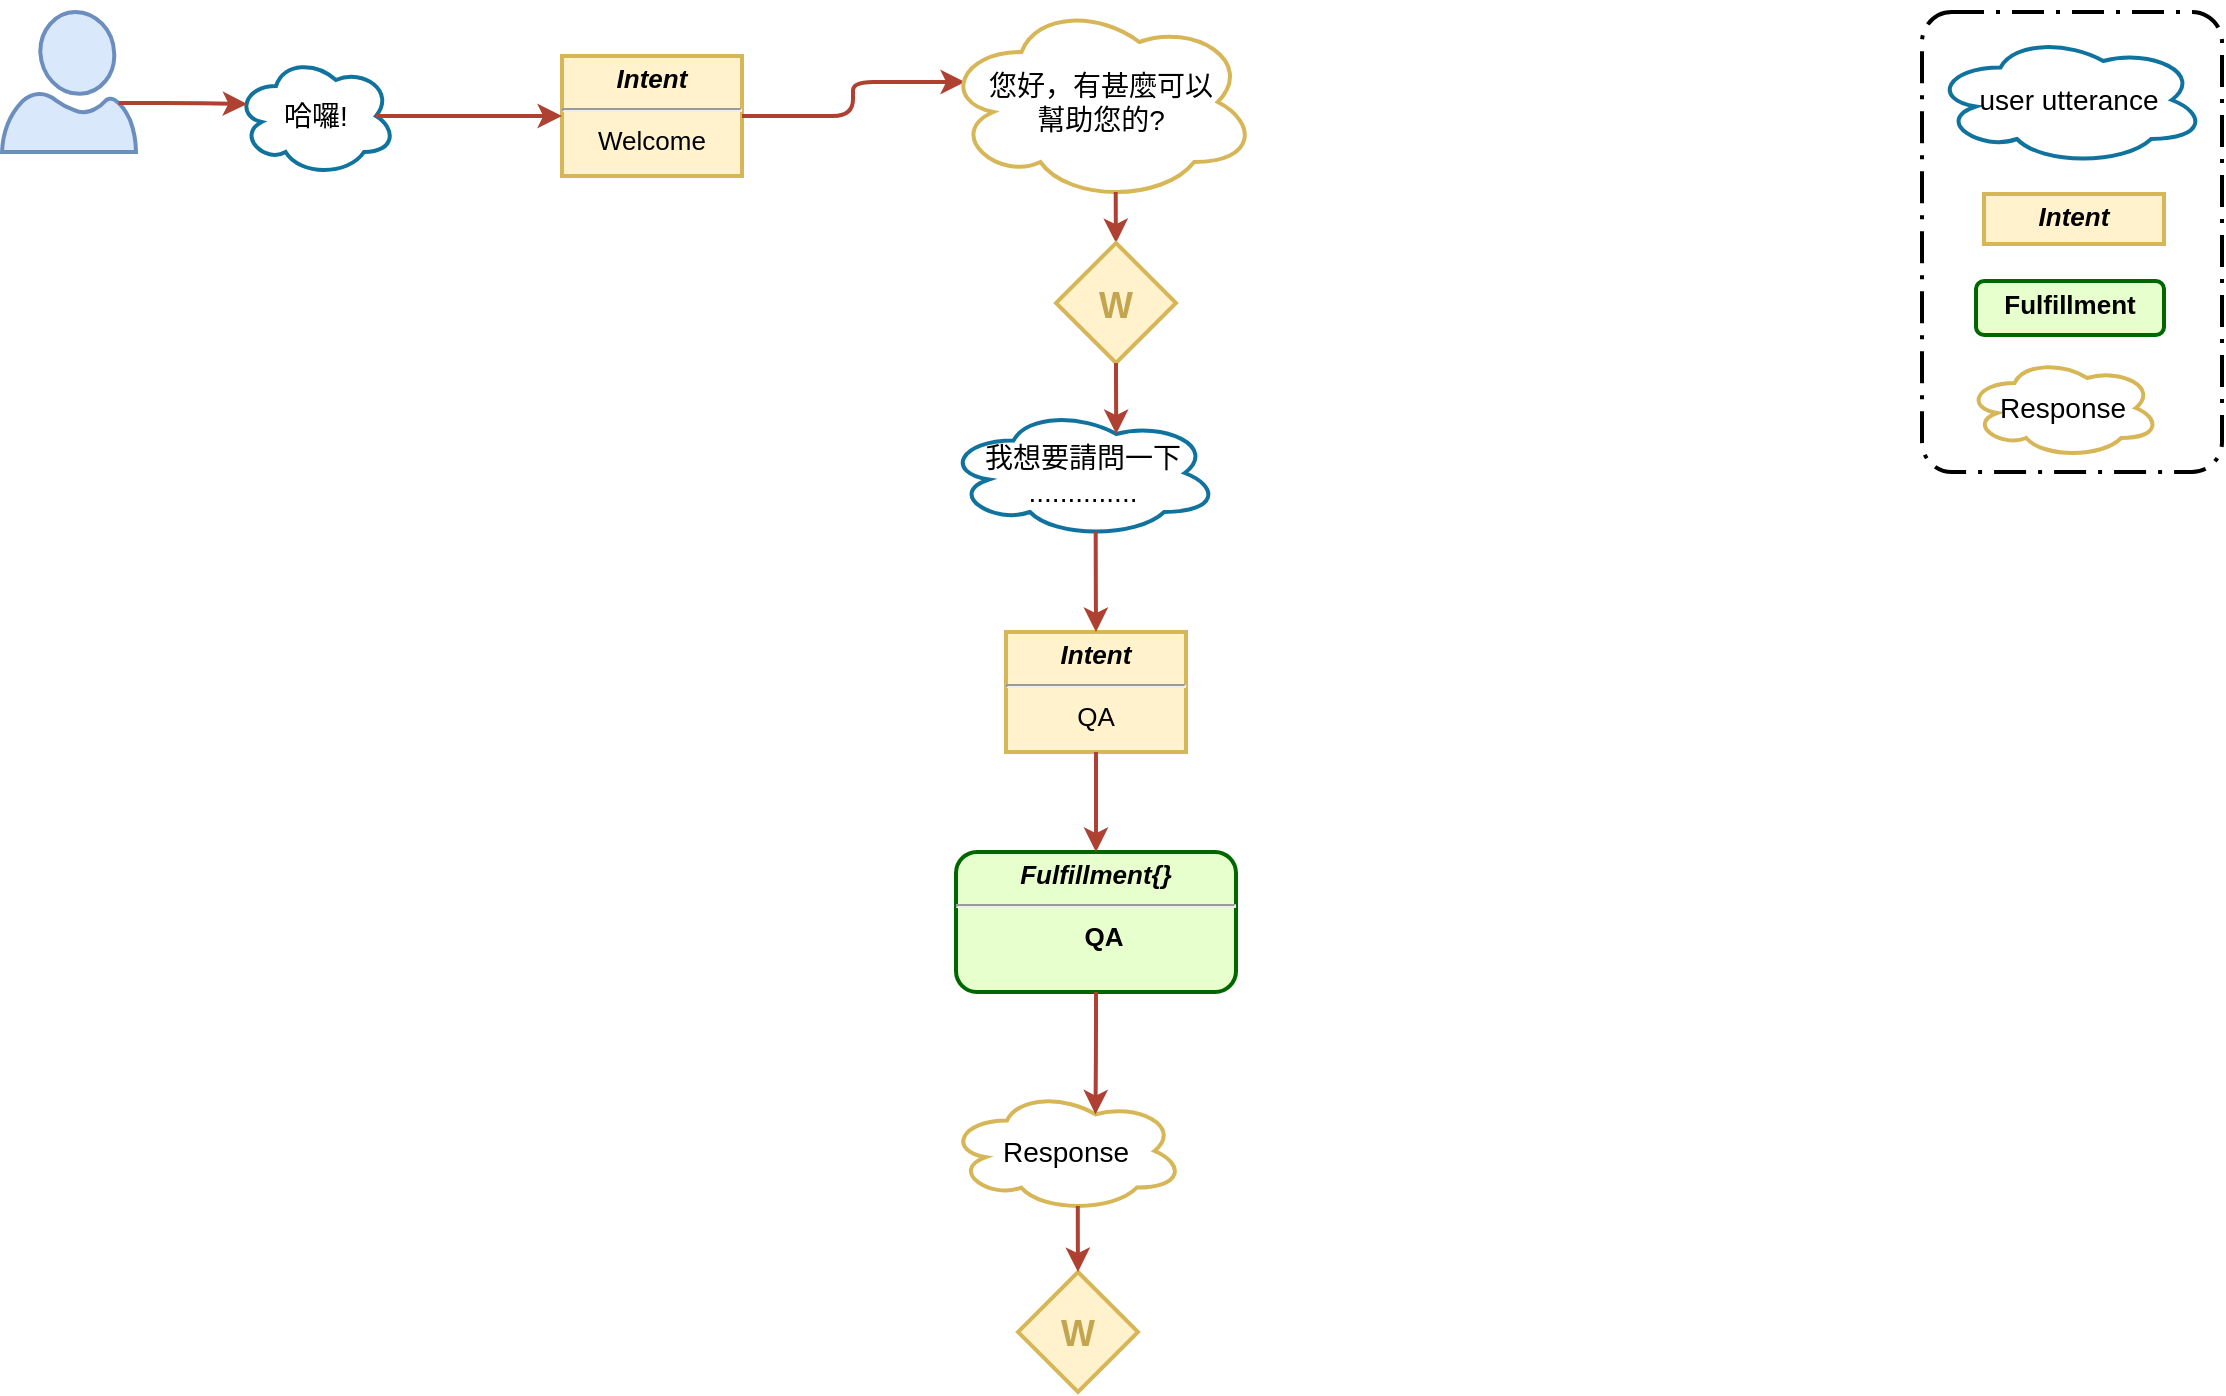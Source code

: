 <mxfile version="12.1.9" type="github" pages="4">
  <diagram id="rS_qZI41lQAe5zxoi_zx" name="whl_qa">
    <mxGraphModel dx="1562" dy="838" grid="1" gridSize="10" guides="1" tooltips="1" connect="1" arrows="1" fold="1" page="1" pageScale="1" pageWidth="1169" pageHeight="827" math="0" shadow="0">
      <root>
        <mxCell id="MBg1e8DsLjwRmy4zZQj9-0"/>
        <mxCell id="MBg1e8DsLjwRmy4zZQj9-1" parent="MBg1e8DsLjwRmy4zZQj9-0"/>
        <mxCell id="HQv46ei4Q6teHp4gMTtP-0" value="" style="rounded=1;arcSize=10;dashed=1;strokeColor=#000000;fillColor=none;gradientColor=none;dashPattern=8 3 1 3;strokeWidth=2;" parent="MBg1e8DsLjwRmy4zZQj9-1" vertex="1">
          <mxGeometry x="1000" y="20" width="150" height="230" as="geometry"/>
        </mxCell>
        <mxCell id="HQv46ei4Q6teHp4gMTtP-1" value="Response" style="ellipse;shape=cloud;whiteSpace=wrap;html=1;rounded=0;shadow=0;glass=0;comic=0;strokeColor=#D6B656;strokeWidth=2;fillColor=none;fontSize=14;" parent="MBg1e8DsLjwRmy4zZQj9-1" vertex="1">
          <mxGeometry x="1022" y="193" width="97" height="50" as="geometry"/>
        </mxCell>
        <mxCell id="HQv46ei4Q6teHp4gMTtP-2" value="&lt;p style=&quot;margin: 4px 0px 0px ; font-size: 13px&quot;&gt;&lt;b style=&quot;font-size: 13px&quot;&gt;&lt;i style=&quot;font-size: 13px&quot;&gt;Intent&lt;/i&gt;&lt;/b&gt;&lt;/p&gt;" style="verticalAlign=top;align=center;overflow=fill;fontSize=13;fontFamily=Helvetica;html=1;fillColor=#fff2cc;strokeColor=#d6b656;strokeWidth=2;" parent="MBg1e8DsLjwRmy4zZQj9-1" vertex="1">
          <mxGeometry x="1031" y="111" width="90" height="25" as="geometry"/>
        </mxCell>
        <mxCell id="HQv46ei4Q6teHp4gMTtP-3" value="&lt;p style=&quot;margin: 4px 0px 0px ; font-size: 13px&quot;&gt;&lt;strong style=&quot;font-size: 13px&quot;&gt;Fulfillment&lt;/strong&gt;&lt;/p&gt;" style="verticalAlign=middle;align=center;overflow=fill;fontSize=13;fontFamily=Helvetica;html=1;rounded=1;fontStyle=1;strokeWidth=2;fillColor=#E6FFCC;strokeColor=#006600;" parent="MBg1e8DsLjwRmy4zZQj9-1" vertex="1">
          <mxGeometry x="1027" y="154.5" width="94" height="27" as="geometry"/>
        </mxCell>
        <mxCell id="HQv46ei4Q6teHp4gMTtP-4" value="user utterance" style="ellipse;shape=cloud;whiteSpace=wrap;html=1;rounded=0;shadow=0;glass=0;comic=0;strokeColor=#10739e;strokeWidth=2;fillColor=none;fontSize=14;" parent="MBg1e8DsLjwRmy4zZQj9-1" vertex="1">
          <mxGeometry x="1005" y="31.5" width="137" height="65" as="geometry"/>
        </mxCell>
        <mxCell id="2CWKjtgeE618e0UvEoJd-0" value="" style="verticalLabelPosition=bottom;html=1;verticalAlign=top;align=center;strokeColor=#6c8ebf;fillColor=#dae8fc;shape=mxgraph.azure.user;strokeWidth=2;" parent="MBg1e8DsLjwRmy4zZQj9-1" vertex="1">
          <mxGeometry x="40" y="20" width="67" height="70" as="geometry"/>
        </mxCell>
        <mxCell id="2CWKjtgeE618e0UvEoJd-1" value="哈囉!" style="ellipse;shape=cloud;whiteSpace=wrap;html=1;rounded=0;shadow=0;glass=0;comic=0;strokeColor=#10739e;strokeWidth=2;fillColor=none;fontSize=14;" parent="MBg1e8DsLjwRmy4zZQj9-1" vertex="1">
          <mxGeometry x="157" y="42" width="80" height="60" as="geometry"/>
        </mxCell>
        <mxCell id="2CWKjtgeE618e0UvEoJd-2" value="" style="strokeColor=#AE4132;strokeWidth=2;exitX=0.87;exitY=0.65;exitDx=0;exitDy=0;rounded=1;edgeStyle=elbowEdgeStyle;fontSize=13;exitPerimeter=0;entryX=0.07;entryY=0.4;entryDx=0;entryDy=0;entryPerimeter=0;" parent="MBg1e8DsLjwRmy4zZQj9-1" source="2CWKjtgeE618e0UvEoJd-0" target="2CWKjtgeE618e0UvEoJd-1" edge="1">
          <mxGeometry width="100" height="100" relative="1" as="geometry">
            <mxPoint x="303" y="216" as="sourcePoint"/>
            <mxPoint x="150" y="66" as="targetPoint"/>
          </mxGeometry>
        </mxCell>
        <mxCell id="2CWKjtgeE618e0UvEoJd-3" value="&lt;p style=&quot;margin: 4px 0px 0px ; font-size: 13px&quot;&gt;&lt;b style=&quot;font-size: 13px&quot;&gt;&lt;i style=&quot;font-size: 13px&quot;&gt;Intent&lt;/i&gt;&lt;/b&gt;&lt;/p&gt;&lt;hr style=&quot;font-size: 13px&quot;&gt;&lt;div style=&quot;height: 2px ; font-size: 13px&quot;&gt;Welcome&lt;/div&gt;" style="verticalAlign=top;align=center;overflow=fill;fontSize=13;fontFamily=Helvetica;html=1;fillColor=#fff2cc;strokeColor=#d6b656;strokeWidth=2;" parent="MBg1e8DsLjwRmy4zZQj9-1" vertex="1">
          <mxGeometry x="320" y="42" width="90" height="60" as="geometry"/>
        </mxCell>
        <mxCell id="2CWKjtgeE618e0UvEoJd-4" value="" style="strokeColor=#AE4132;strokeWidth=2;entryX=0;entryY=0.5;entryDx=0;entryDy=0;rounded=1;edgeStyle=elbowEdgeStyle;fontSize=13;exitX=0.875;exitY=0.5;exitDx=0;exitDy=0;exitPerimeter=0;" parent="MBg1e8DsLjwRmy4zZQj9-1" source="2CWKjtgeE618e0UvEoJd-1" target="2CWKjtgeE618e0UvEoJd-3" edge="1">
          <mxGeometry width="100" height="100" relative="1" as="geometry">
            <mxPoint x="250" y="50" as="sourcePoint"/>
            <mxPoint x="312" y="59.5" as="targetPoint"/>
          </mxGeometry>
        </mxCell>
        <mxCell id="2CWKjtgeE618e0UvEoJd-5" value="" style="strokeColor=#AE4132;strokeWidth=2;exitX=1;exitY=0.5;exitDx=0;exitDy=0;entryX=0.07;entryY=0.4;entryDx=0;entryDy=0;rounded=1;edgeStyle=elbowEdgeStyle;fontSize=13;entryPerimeter=0;" parent="MBg1e8DsLjwRmy4zZQj9-1" source="2CWKjtgeE618e0UvEoJd-3" target="2CWKjtgeE618e0UvEoJd-6" edge="1">
          <mxGeometry width="100" height="100" relative="1" as="geometry">
            <mxPoint x="440" y="64" as="sourcePoint"/>
            <mxPoint x="512" y="64" as="targetPoint"/>
          </mxGeometry>
        </mxCell>
        <mxCell id="2CWKjtgeE618e0UvEoJd-6" value="您好，有甚麼可以&lt;br&gt;幫助您的?" style="ellipse;shape=cloud;whiteSpace=wrap;html=1;rounded=0;shadow=0;glass=0;comic=0;strokeColor=#D6B656;strokeWidth=2;fillColor=none;fontSize=14;" parent="MBg1e8DsLjwRmy4zZQj9-1" vertex="1">
          <mxGeometry x="510.5" y="15" width="157" height="100" as="geometry"/>
        </mxCell>
        <mxCell id="2CWKjtgeE618e0UvEoJd-7" value="" style="strokeColor=#AE4132;strokeWidth=2;exitX=0.55;exitY=0.95;exitDx=0;exitDy=0;entryX=0.5;entryY=0;entryDx=0;entryDy=0;rounded=1;edgeStyle=orthogonalEdgeStyle;fontSize=13;exitPerimeter=0;entryPerimeter=0;" parent="MBg1e8DsLjwRmy4zZQj9-1" source="2CWKjtgeE618e0UvEoJd-6" target="2CWKjtgeE618e0UvEoJd-8" edge="1">
          <mxGeometry width="100" height="100" relative="1" as="geometry">
            <mxPoint x="667.5" y="65" as="sourcePoint"/>
            <mxPoint x="597" y="156" as="targetPoint"/>
          </mxGeometry>
        </mxCell>
        <mxCell id="2CWKjtgeE618e0UvEoJd-8" value="&lt;p style=&quot;line-height: 100%; font-size: 18px;&quot;&gt;W&lt;/p&gt;" style="strokeWidth=2;html=1;shape=mxgraph.flowchart.decision;whiteSpace=wrap;shadow=0;fillColor=#fff2cc;fontSize=18;labelBorderColor=none;strokeColor=#d6b656;spacing=0;fontStyle=1;fontColor=#C2A54E;" parent="MBg1e8DsLjwRmy4zZQj9-1" vertex="1">
          <mxGeometry x="567" y="135.5" width="60" height="60" as="geometry"/>
        </mxCell>
        <mxCell id="pPeETfTvjZPfzdd3rKVB-0" value="我想要請問一下&lt;br&gt;.............." style="ellipse;shape=cloud;whiteSpace=wrap;html=1;rounded=0;shadow=0;glass=0;comic=0;strokeColor=#10739e;strokeWidth=2;fillColor=none;fontSize=14;" parent="MBg1e8DsLjwRmy4zZQj9-1" vertex="1">
          <mxGeometry x="511.5" y="218" width="137" height="65" as="geometry"/>
        </mxCell>
        <mxCell id="pPeETfTvjZPfzdd3rKVB-1" value="&lt;p style=&quot;margin: 4px 0px 0px ; font-size: 13px&quot;&gt;&lt;b style=&quot;font-size: 13px&quot;&gt;&lt;i style=&quot;font-size: 13px&quot;&gt;Intent&lt;/i&gt;&lt;/b&gt;&lt;/p&gt;&lt;hr style=&quot;font-size: 13px&quot;&gt;&lt;div style=&quot;height: 2px ; font-size: 13px&quot;&gt;QA&lt;/div&gt;" style="verticalAlign=top;align=center;overflow=fill;fontSize=13;fontFamily=Helvetica;html=1;fillColor=#fff2cc;strokeColor=#d6b656;strokeWidth=2;" parent="MBg1e8DsLjwRmy4zZQj9-1" vertex="1">
          <mxGeometry x="542" y="330" width="90" height="60" as="geometry"/>
        </mxCell>
        <mxCell id="B0rTiA6wy2Nm3J5O5Eux-0" value="&lt;p style=&quot;margin: 4px 0px 0px ; font-size: 13px&quot;&gt;&lt;strong style=&quot;font-size: 13px&quot;&gt;&lt;i&gt;Fulfillment{}&lt;/i&gt;&lt;/strong&gt;&lt;/p&gt;&lt;hr style=&quot;font-size: 13px&quot;&gt;&lt;p style=&quot;margin: 0px 0px 0px 8px ; font-size: 13px&quot;&gt;QA&lt;/p&gt;" style="verticalAlign=middle;align=center;overflow=fill;fontSize=13;fontFamily=Helvetica;html=1;rounded=1;fontStyle=1;strokeWidth=2;fillColor=#E6FFCC;strokeColor=#006600;" parent="MBg1e8DsLjwRmy4zZQj9-1" vertex="1">
          <mxGeometry x="517" y="440" width="140" height="70" as="geometry"/>
        </mxCell>
        <mxCell id="B0rTiA6wy2Nm3J5O5Eux-1" value="Response" style="ellipse;shape=cloud;whiteSpace=wrap;html=1;rounded=0;shadow=0;glass=0;comic=0;strokeColor=#D6B656;strokeWidth=2;fillColor=none;fontSize=14;" parent="MBg1e8DsLjwRmy4zZQj9-1" vertex="1">
          <mxGeometry x="513" y="559" width="118" height="61" as="geometry"/>
        </mxCell>
        <mxCell id="_7ZgNX8coRaJPi3VTIf4-0" value="" style="strokeColor=#AE4132;strokeWidth=2;exitX=0.5;exitY=1;exitDx=0;exitDy=0;entryX=0.625;entryY=0.2;entryDx=0;entryDy=0;rounded=1;edgeStyle=orthogonalEdgeStyle;fontSize=13;exitPerimeter=0;entryPerimeter=0;" edge="1" parent="MBg1e8DsLjwRmy4zZQj9-1" source="2CWKjtgeE618e0UvEoJd-8" target="pPeETfTvjZPfzdd3rKVB-0">
          <mxGeometry width="100" height="100" relative="1" as="geometry">
            <mxPoint x="620" y="192" as="sourcePoint"/>
            <mxPoint x="620" y="218" as="targetPoint"/>
          </mxGeometry>
        </mxCell>
        <mxCell id="_7ZgNX8coRaJPi3VTIf4-1" value="" style="strokeColor=#AE4132;strokeWidth=2;exitX=0.55;exitY=0.95;exitDx=0;exitDy=0;entryX=0.5;entryY=0;entryDx=0;entryDy=0;rounded=1;edgeStyle=orthogonalEdgeStyle;fontSize=13;exitPerimeter=0;" edge="1" parent="MBg1e8DsLjwRmy4zZQj9-1" source="pPeETfTvjZPfzdd3rKVB-0" target="pPeETfTvjZPfzdd3rKVB-1">
          <mxGeometry width="100" height="100" relative="1" as="geometry">
            <mxPoint x="596" y="290" as="sourcePoint"/>
            <mxPoint x="596" y="316" as="targetPoint"/>
          </mxGeometry>
        </mxCell>
        <mxCell id="_7ZgNX8coRaJPi3VTIf4-3" value="" style="strokeColor=#AE4132;strokeWidth=2;exitX=0.5;exitY=1;exitDx=0;exitDy=0;rounded=1;edgeStyle=orthogonalEdgeStyle;fontSize=13;" edge="1" parent="MBg1e8DsLjwRmy4zZQj9-1" source="pPeETfTvjZPfzdd3rKVB-1" target="B0rTiA6wy2Nm3J5O5Eux-0">
          <mxGeometry width="100" height="100" relative="1" as="geometry">
            <mxPoint x="690" y="388" as="sourcePoint"/>
            <mxPoint x="690" y="438" as="targetPoint"/>
          </mxGeometry>
        </mxCell>
        <mxCell id="_7ZgNX8coRaJPi3VTIf4-4" value="" style="strokeColor=#AE4132;strokeWidth=2;exitX=0.5;exitY=1;exitDx=0;exitDy=0;entryX=0.625;entryY=0.2;entryDx=0;entryDy=0;rounded=1;edgeStyle=orthogonalEdgeStyle;fontSize=13;entryPerimeter=0;" edge="1" parent="MBg1e8DsLjwRmy4zZQj9-1" source="B0rTiA6wy2Nm3J5O5Eux-0" target="B0rTiA6wy2Nm3J5O5Eux-1">
          <mxGeometry width="100" height="100" relative="1" as="geometry">
            <mxPoint x="596" y="524.5" as="sourcePoint"/>
            <mxPoint x="596" y="574.5" as="targetPoint"/>
          </mxGeometry>
        </mxCell>
        <mxCell id="_7ZgNX8coRaJPi3VTIf4-5" value="&lt;p style=&quot;line-height: 100%; font-size: 18px;&quot;&gt;W&lt;/p&gt;" style="strokeWidth=2;html=1;shape=mxgraph.flowchart.decision;whiteSpace=wrap;shadow=0;fillColor=#fff2cc;fontSize=18;labelBorderColor=none;strokeColor=#d6b656;spacing=0;fontStyle=1;fontColor=#C2A54E;" vertex="1" parent="MBg1e8DsLjwRmy4zZQj9-1">
          <mxGeometry x="548" y="650" width="60" height="60" as="geometry"/>
        </mxCell>
        <mxCell id="_7ZgNX8coRaJPi3VTIf4-6" value="" style="strokeColor=#AE4132;strokeWidth=2;exitX=0.55;exitY=0.95;exitDx=0;exitDy=0;entryX=0.5;entryY=0;entryDx=0;entryDy=0;rounded=1;edgeStyle=orthogonalEdgeStyle;fontSize=13;entryPerimeter=0;exitPerimeter=0;" edge="1" parent="MBg1e8DsLjwRmy4zZQj9-1" source="B0rTiA6wy2Nm3J5O5Eux-1" target="_7ZgNX8coRaJPi3VTIf4-5">
          <mxGeometry width="100" height="100" relative="1" as="geometry">
            <mxPoint x="631.5" y="640" as="sourcePoint"/>
            <mxPoint x="631.5" y="701" as="targetPoint"/>
          </mxGeometry>
        </mxCell>
      </root>
    </mxGraphModel>
  </diagram>
  <diagram name="system_pic" id="c7558073-3199-34d8-9f00-42111426c3f3">
    <mxGraphModel dx="1562" dy="838" grid="1" gridSize="10" guides="1" tooltips="1" connect="1" arrows="1" fold="1" page="1" pageScale="1" pageWidth="1169" pageHeight="827" background="#ffffff" math="0" shadow="0">
      <root>
        <mxCell id="0"/>
        <mxCell id="1" parent="0"/>
        <mxCell id="UQ71u5e0_fnWOc4kWjcs-3" value="" style="rounded=1;arcSize=10;dashed=1;strokeColor=#000000;fillColor=#E6E6E6;gradientColor=none;strokeWidth=2;glass=0;opacity=35;" parent="1" vertex="1">
          <mxGeometry x="795" y="240" width="175" height="480" as="geometry"/>
        </mxCell>
        <mxCell id="UQ71u5e0_fnWOc4kWjcs-1" value="" style="rounded=1;arcSize=10;dashed=1;strokeColor=#000000;fillColor=#E6E6E6;gradientColor=none;strokeWidth=2;glass=0;opacity=35;" parent="1" vertex="1">
          <mxGeometry x="37" y="290" width="163" height="210" as="geometry"/>
        </mxCell>
        <mxCell id="UULcr4wzxz8fVeq9J12U-1" value="" style="verticalLabelPosition=bottom;html=1;verticalAlign=top;align=center;strokeColor=#6c8ebf;fillColor=#dae8fc;shape=mxgraph.azure.user;strokeWidth=2;" parent="1" vertex="1">
          <mxGeometry x="40" y="20" width="67" height="70" as="geometry"/>
        </mxCell>
        <mxCell id="UULcr4wzxz8fVeq9J12U-2" value="哈囉!" style="ellipse;shape=cloud;whiteSpace=wrap;html=1;rounded=0;shadow=0;glass=0;comic=0;strokeColor=#10739e;strokeWidth=2;fillColor=none;fontSize=14;" parent="1" vertex="1">
          <mxGeometry x="157" y="42" width="80" height="60" as="geometry"/>
        </mxCell>
        <mxCell id="UULcr4wzxz8fVeq9J12U-3" value="" style="strokeColor=#AE4132;strokeWidth=2;exitX=0.87;exitY=0.65;exitDx=0;exitDy=0;rounded=1;edgeStyle=elbowEdgeStyle;fontSize=13;exitPerimeter=0;entryX=0.07;entryY=0.4;entryDx=0;entryDy=0;entryPerimeter=0;" parent="1" source="UULcr4wzxz8fVeq9J12U-1" target="UULcr4wzxz8fVeq9J12U-2" edge="1">
          <mxGeometry width="100" height="100" relative="1" as="geometry">
            <mxPoint x="303" y="216" as="sourcePoint"/>
            <mxPoint x="150" y="66" as="targetPoint"/>
          </mxGeometry>
        </mxCell>
        <mxCell id="UULcr4wzxz8fVeq9J12U-4" value="&lt;p style=&quot;margin: 4px 0px 0px ; font-size: 13px&quot;&gt;&lt;b style=&quot;font-size: 13px&quot;&gt;&lt;i style=&quot;font-size: 13px&quot;&gt;Intent&lt;/i&gt;&lt;/b&gt;&lt;/p&gt;&lt;hr style=&quot;font-size: 13px&quot;&gt;&lt;div style=&quot;height: 2px ; font-size: 13px&quot;&gt;Welcome&lt;/div&gt;" style="verticalAlign=top;align=center;overflow=fill;fontSize=13;fontFamily=Helvetica;html=1;fillColor=#fff2cc;strokeColor=#d6b656;strokeWidth=2;" parent="1" vertex="1">
          <mxGeometry x="320" y="42" width="90" height="60" as="geometry"/>
        </mxCell>
        <mxCell id="UULcr4wzxz8fVeq9J12U-5" value="" style="strokeColor=#AE4132;strokeWidth=2;entryX=0;entryY=0.5;entryDx=0;entryDy=0;rounded=1;edgeStyle=elbowEdgeStyle;fontSize=13;exitX=0.875;exitY=0.5;exitDx=0;exitDy=0;exitPerimeter=0;" parent="1" source="UULcr4wzxz8fVeq9J12U-2" target="UULcr4wzxz8fVeq9J12U-4" edge="1">
          <mxGeometry width="100" height="100" relative="1" as="geometry">
            <mxPoint x="250" y="50" as="sourcePoint"/>
            <mxPoint x="312" y="59.5" as="targetPoint"/>
          </mxGeometry>
        </mxCell>
        <mxCell id="UULcr4wzxz8fVeq9J12U-6" value="" style="strokeColor=#AE4132;strokeWidth=2;exitX=1;exitY=0.5;exitDx=0;exitDy=0;entryX=0.07;entryY=0.4;entryDx=0;entryDy=0;rounded=1;edgeStyle=elbowEdgeStyle;fontSize=13;entryPerimeter=0;" parent="1" source="UULcr4wzxz8fVeq9J12U-4" target="UULcr4wzxz8fVeq9J12U-7" edge="1">
          <mxGeometry width="100" height="100" relative="1" as="geometry">
            <mxPoint x="440" y="64" as="sourcePoint"/>
            <mxPoint x="512" y="64" as="targetPoint"/>
          </mxGeometry>
        </mxCell>
        <mxCell id="UULcr4wzxz8fVeq9J12U-7" value="您好，有甚麼可以&lt;br&gt;幫助您的?" style="ellipse;shape=cloud;whiteSpace=wrap;html=1;rounded=0;shadow=0;glass=0;comic=0;strokeColor=#D6B656;strokeWidth=2;fillColor=none;fontSize=14;" parent="1" vertex="1">
          <mxGeometry x="510.5" y="15" width="157" height="100" as="geometry"/>
        </mxCell>
        <mxCell id="UULcr4wzxz8fVeq9J12U-8" value="" style="strokeColor=#AE4132;strokeWidth=2;exitX=0.55;exitY=0.95;exitDx=0;exitDy=0;entryX=0.5;entryY=0;entryDx=0;entryDy=0;rounded=1;edgeStyle=orthogonalEdgeStyle;fontSize=13;exitPerimeter=0;entryPerimeter=0;" parent="1" source="UULcr4wzxz8fVeq9J12U-7" target="46jpjzDpluu7MBixXLCP-1" edge="1">
          <mxGeometry width="100" height="100" relative="1" as="geometry">
            <mxPoint x="667.5" y="65" as="sourcePoint"/>
            <mxPoint x="597" y="156" as="targetPoint"/>
          </mxGeometry>
        </mxCell>
        <mxCell id="46jpjzDpluu7MBixXLCP-1" value="&lt;p style=&quot;line-height: 100%; font-size: 18px;&quot;&gt;W&lt;/p&gt;" style="strokeWidth=2;html=1;shape=mxgraph.flowchart.decision;whiteSpace=wrap;shadow=0;fillColor=#fff2cc;fontSize=18;labelBorderColor=none;strokeColor=#d6b656;spacing=0;fontStyle=1;fontColor=#C2A54E;" parent="1" vertex="1">
          <mxGeometry x="567" y="135.5" width="60" height="60" as="geometry"/>
        </mxCell>
        <mxCell id="WND-GHuz35NAi_lxnwUk-1" value="&lt;p style=&quot;margin: 4px 0px 0px ; font-size: 13px&quot;&gt;&lt;b style=&quot;font-size: 13px&quot;&gt;&lt;i style=&quot;font-size: 13px&quot;&gt;Intent&lt;/i&gt;&lt;/b&gt;&lt;/p&gt;&lt;hr style=&quot;font-size: 13px&quot;&gt;&lt;div style=&quot;height: 2px ; font-size: 13px&quot;&gt;查詢系統負責人&lt;/div&gt;" style="verticalAlign=top;align=center;overflow=fill;fontSize=13;fontFamily=Helvetica;html=1;fillColor=#fff2cc;strokeColor=#d6b656;gradientColor=none;strokeWidth=2;" parent="1" vertex="1">
          <mxGeometry x="221" y="240" width="117" height="60" as="geometry"/>
        </mxCell>
        <mxCell id="WND-GHuz35NAi_lxnwUk-2" value="&lt;p style=&quot;line-height: 100%&quot;&gt;&lt;br&gt;&lt;/p&gt;" style="strokeWidth=2;html=1;shape=mxgraph.flowchart.decision;whiteSpace=wrap;shadow=0;fillColor=#fad9d5;fontSize=13;labelBorderColor=none;strokeColor=#ae4132;spacing=0;" parent="1" vertex="1">
          <mxGeometry x="250" y="360" width="60" height="60" as="geometry"/>
        </mxCell>
        <mxCell id="WND-GHuz35NAi_lxnwUk-3" value="" style="strokeColor=#990000;strokeWidth=2;exitX=0.5;exitY=1;exitDx=0;exitDy=0;entryX=0.5;entryY=0;entryDx=0;entryDy=0;rounded=1;edgeStyle=elbowEdgeStyle;elbow=vertical;fontSize=13;entryPerimeter=0;" parent="1" source="WND-GHuz35NAi_lxnwUk-1" target="WND-GHuz35NAi_lxnwUk-2" edge="1">
          <mxGeometry width="100" height="100" relative="1" as="geometry">
            <mxPoint x="150" y="380" as="sourcePoint"/>
            <mxPoint x="420" y="560" as="targetPoint"/>
          </mxGeometry>
        </mxCell>
        <mxCell id="WND-GHuz35NAi_lxnwUk-4" value="&lt;p style=&quot;margin: 4px 0px 0px ; font-size: 13px&quot;&gt;&lt;strong style=&quot;font-size: 13px&quot;&gt;&lt;i&gt;Fulfillment{}&lt;/i&gt;&lt;/strong&gt;&lt;/p&gt;&lt;hr style=&quot;font-size: 13px&quot;&gt;&lt;p style=&quot;margin: 0px 0px 0px 8px ; font-size: 13px&quot;&gt;查詢系統負責人&lt;/p&gt;" style="verticalAlign=middle;align=center;overflow=fill;fontSize=13;fontFamily=Helvetica;html=1;rounded=1;fontStyle=1;strokeWidth=2;fillColor=#E6FFCC;strokeColor=#006600;" parent="1" vertex="1">
          <mxGeometry x="210" y="470" width="140" height="70" as="geometry"/>
        </mxCell>
        <mxCell id="WND-GHuz35NAi_lxnwUk-5" value="" style="strokeColor=#990000;strokeWidth=2;exitX=0.5;exitY=1;exitDx=0;exitDy=0;entryX=0.5;entryY=0;entryDx=0;entryDy=0;rounded=1;edgeStyle=elbowEdgeStyle;elbow=vertical;fontSize=13;exitPerimeter=0;" parent="1" source="WND-GHuz35NAi_lxnwUk-2" target="WND-GHuz35NAi_lxnwUk-4" edge="1">
          <mxGeometry width="100" height="100" relative="1" as="geometry">
            <mxPoint x="440" y="480" as="sourcePoint"/>
            <mxPoint x="440" y="570" as="targetPoint"/>
          </mxGeometry>
        </mxCell>
        <mxCell id="WND-GHuz35NAi_lxnwUk-6" value="&lt;b&gt;&lt;font style=&quot;font-size: 15px&quot;&gt;Yes&lt;/font&gt;&lt;/b&gt;" style="text;html=1;resizable=0;autosize=1;align=center;verticalAlign=middle;points=[];fillColor=none;strokeColor=none;rounded=0;shadow=0;fontSize=13;fontColor=#AE4132;" parent="1" vertex="1">
          <mxGeometry x="280" y="430" width="40" height="20" as="geometry"/>
        </mxCell>
        <mxCell id="WND-GHuz35NAi_lxnwUk-7" value="&lt;span style=&quot;font-size: 14px&quot;&gt;sys code?&lt;/span&gt;" style="text;html=1;resizable=0;autosize=1;align=center;verticalAlign=middle;points=[];fillColor=none;strokeColor=none;rounded=0;shadow=0;fontSize=13;fontStyle=0;fontColor=#AE4132;" parent="1" vertex="1">
          <mxGeometry x="288" y="340" width="80" height="20" as="geometry"/>
        </mxCell>
        <mxCell id="WND-GHuz35NAi_lxnwUk-8" value="" style="strokeColor=#990000;strokeWidth=2;exitX=0;exitY=0.5;exitDx=0;exitDy=0;rounded=1;edgeStyle=elbowEdgeStyle;elbow=vertical;fontSize=13;exitPerimeter=0;" parent="1" source="WND-GHuz35NAi_lxnwUk-2" edge="1">
          <mxGeometry width="100" height="100" relative="1" as="geometry">
            <mxPoint x="290" y="290" as="sourcePoint"/>
            <mxPoint x="180" y="390" as="targetPoint"/>
          </mxGeometry>
        </mxCell>
        <mxCell id="WND-GHuz35NAi_lxnwUk-9" value="&lt;b&gt;&lt;font style=&quot;font-size: 15px&quot;&gt;No&lt;/font&gt;&lt;/b&gt;" style="text;html=1;resizable=0;autosize=1;align=center;verticalAlign=middle;points=[];fillColor=none;strokeColor=none;rounded=0;shadow=0;fontSize=13;fontColor=#AE4132;" parent="1" vertex="1">
          <mxGeometry x="220" y="394" width="40" height="20" as="geometry"/>
        </mxCell>
        <mxCell id="WND-GHuz35NAi_lxnwUk-10" value="&amp;nbsp;我想要查&lt;br&gt;系統負責人" style="ellipse;shape=cloud;whiteSpace=wrap;html=1;rounded=0;shadow=0;glass=0;comic=0;strokeColor=#10739e;strokeWidth=2;fillColor=none;fontSize=14;" parent="1" vertex="1">
          <mxGeometry x="197" y="130" width="150" height="90" as="geometry"/>
        </mxCell>
        <mxCell id="WND-GHuz35NAi_lxnwUk-11" value="" style="strokeColor=#990000;strokeWidth=2;exitX=0.55;exitY=0.95;exitDx=0;exitDy=0;entryX=0.5;entryY=0;entryDx=0;entryDy=0;rounded=1;edgeStyle=elbowEdgeStyle;elbow=vertical;fontSize=13;exitPerimeter=0;" parent="1" source="WND-GHuz35NAi_lxnwUk-10" target="WND-GHuz35NAi_lxnwUk-1" edge="1">
          <mxGeometry width="100" height="100" relative="1" as="geometry">
            <mxPoint x="290" y="350" as="sourcePoint"/>
            <mxPoint x="290" y="460" as="targetPoint"/>
          </mxGeometry>
        </mxCell>
        <mxCell id="WND-GHuz35NAi_lxnwUk-12" value="請問是哪個&lt;br&gt;系統?" style="ellipse;shape=cloud;whiteSpace=wrap;html=1;rounded=0;shadow=0;glass=0;comic=0;strokeColor=#D6B656;strokeWidth=2;fillColor=none;fontSize=14;" parent="1" vertex="1">
          <mxGeometry x="57" y="355" width="130" height="71" as="geometry"/>
        </mxCell>
        <mxCell id="WND-GHuz35NAi_lxnwUk-13" value="" style="strokeColor=#990000;strokeWidth=2;exitX=0.55;exitY=0.95;exitDx=0;exitDy=0;entryX=0.6;entryY=0;entryDx=0;entryDy=0;rounded=1;edgeStyle=elbowEdgeStyle;elbow=vertical;fontSize=13;exitPerimeter=0;entryPerimeter=0;" parent="1" source="WND-GHuz35NAi_lxnwUk-12" target="WND-GHuz35NAi_lxnwUk-17" edge="1">
          <mxGeometry width="100" height="100" relative="1" as="geometry">
            <mxPoint x="46.5" y="497.5" as="sourcePoint"/>
            <mxPoint x="129" y="456" as="targetPoint"/>
          </mxGeometry>
        </mxCell>
        <mxCell id="WND-GHuz35NAi_lxnwUk-14" value="CMS系統負責則人是：&lt;br&gt;GRACE LIU&lt;br&gt;ALLEN YU&lt;br&gt;請問是否幫您將問題轉給&lt;br&gt;系統負責人？" style="ellipse;shape=cloud;whiteSpace=wrap;html=1;rounded=0;shadow=0;glass=0;comic=0;strokeColor=#D6B656;strokeWidth=2;fillColor=none;fontSize=14;" parent="1" vertex="1">
          <mxGeometry x="35" y="561" width="220" height="130" as="geometry"/>
        </mxCell>
        <mxCell id="WND-GHuz35NAi_lxnwUk-15" value="" style="strokeColor=#990000;strokeWidth=2;exitX=0.5;exitY=1;exitDx=0;exitDy=0;entryX=0.513;entryY=0.078;entryDx=0;entryDy=0;rounded=1;edgeStyle=elbowEdgeStyle;elbow=vertical;fontSize=13;entryPerimeter=0;" parent="1" source="WND-GHuz35NAi_lxnwUk-4" target="WND-GHuz35NAi_lxnwUk-14" edge="1">
          <mxGeometry width="100" height="100" relative="1" as="geometry">
            <mxPoint x="493" y="525" as="sourcePoint"/>
            <mxPoint x="480" y="569" as="targetPoint"/>
          </mxGeometry>
        </mxCell>
        <mxCell id="WND-GHuz35NAi_lxnwUk-16" value="" style="strokeColor=#AE4132;strokeWidth=2;exitX=0;exitY=0.5;exitDx=0;exitDy=0;edgeStyle=orthogonalEdgeStyle;elbow=vertical;fontSize=13;jumpStyle=none;comic=0;rounded=1;" parent="1" source="WND-GHuz35NAi_lxnwUk-17" edge="1">
          <mxGeometry width="100" height="100" relative="1" as="geometry">
            <mxPoint x="99" y="446" as="sourcePoint"/>
            <mxPoint x="280" y="360" as="targetPoint"/>
            <Array as="points">
              <mxPoint x="50" y="466"/>
              <mxPoint x="50" y="320"/>
              <mxPoint x="280" y="320"/>
            </Array>
          </mxGeometry>
        </mxCell>
        <mxCell id="WND-GHuz35NAi_lxnwUk-17" value="CMS" style="rounded=0;whiteSpace=wrap;html=1;strokeWidth=1;fontSize=13;fillColor=#dae8fc;strokeColor=#6c8ebf;fontColor=#000000;" parent="1" vertex="1">
          <mxGeometry x="81" y="451" width="80" height="30" as="geometry"/>
        </mxCell>
        <mxCell id="WND-GHuz35NAi_lxnwUk-18" value="" style="strokeColor=#990000;strokeWidth=2;exitX=0.875;exitY=0.5;exitDx=0;exitDy=0;rounded=1;edgeStyle=orthogonalEdgeStyle;elbow=vertical;fontSize=13;exitPerimeter=0;entryX=0;entryY=0.5;entryDx=0;entryDy=0;entryPerimeter=0;" parent="1" source="WND-GHuz35NAi_lxnwUk-14" target="E_rGvpwOMSvOUPzh0rm--2" edge="1">
          <mxGeometry width="100" height="100" relative="1" as="geometry">
            <mxPoint x="534" y="592.5" as="sourcePoint"/>
            <mxPoint x="270" y="700" as="targetPoint"/>
            <Array as="points"/>
          </mxGeometry>
        </mxCell>
        <mxCell id="WND-GHuz35NAi_lxnwUk-19" value="&lt;p style=&quot;line-height: 100%; font-size: 18px;&quot;&gt;W&lt;/p&gt;" style="strokeWidth=2;html=1;shape=mxgraph.flowchart.decision;whiteSpace=wrap;shadow=0;fillColor=#fff2cc;fontSize=18;labelBorderColor=none;strokeColor=#d6b656;spacing=0;fontStyle=1;fontColor=#C2A54E;" parent="1" vertex="1">
          <mxGeometry x="235.5" y="722" width="60" height="60" as="geometry"/>
        </mxCell>
        <mxCell id="qLVZKGaKp2njGoYdbKV3-1" value="" style="edgeStyle=orthogonalEdgeStyle;rounded=1;orthogonalLoop=1;jettySize=auto;html=1;fontSize=13;strokeColor=#990000;strokeWidth=2;" parent="1" source="E_rGvpwOMSvOUPzh0rm--1" target="yYg9ebC0nji1FcP7OP8K-6" edge="1">
          <mxGeometry relative="1" as="geometry"/>
        </mxCell>
        <mxCell id="E_rGvpwOMSvOUPzh0rm--1" value="&lt;p style=&quot;margin: 4px 0px 0px ; font-size: 13px&quot;&gt;&lt;b style=&quot;font-size: 13px&quot;&gt;&lt;i style=&quot;font-size: 13px&quot;&gt;following-Intent&lt;/i&gt;&lt;/b&gt;&lt;/p&gt;&lt;hr style=&quot;font-size: 13px&quot;&gt;&lt;div style=&quot;height: 2px ; font-size: 13px&quot;&gt;轉達問題&lt;/div&gt;" style="verticalAlign=top;align=center;overflow=fill;fontSize=13;fontFamily=Helvetica;html=1;fillColor=#fff2cc;strokeColor=#d6b656;gradientColor=none;strokeWidth=2;" parent="1" vertex="1">
          <mxGeometry x="630" y="242" width="117" height="60" as="geometry"/>
        </mxCell>
        <mxCell id="E_rGvpwOMSvOUPzh0rm--2" value="&lt;p style=&quot;line-height: 100%&quot;&gt;&lt;br&gt;&lt;/p&gt;" style="strokeWidth=2;html=1;shape=mxgraph.flowchart.decision;whiteSpace=wrap;shadow=0;fillColor=#fad9d5;fontSize=13;labelBorderColor=none;strokeColor=#ae4132;spacing=0;" parent="1" vertex="1">
          <mxGeometry x="290" y="596" width="60" height="60" as="geometry"/>
        </mxCell>
        <mxCell id="E_rGvpwOMSvOUPzh0rm--4" value="&lt;b&gt;&lt;font style=&quot;font-size: 15px&quot;&gt;No&lt;/font&gt;&lt;/b&gt;" style="text;html=1;resizable=0;autosize=1;align=center;verticalAlign=middle;points=[];fillColor=none;strokeColor=none;rounded=0;shadow=0;fontSize=13;fontColor=#AE4132;" parent="1" vertex="1">
          <mxGeometry x="320" y="666" width="40" height="20" as="geometry"/>
        </mxCell>
        <mxCell id="E_rGvpwOMSvOUPzh0rm--5" value="&lt;b&gt;&lt;font style=&quot;font-size: 15px&quot;&gt;Yes&lt;/font&gt;&lt;/b&gt;" style="text;html=1;resizable=0;autosize=1;align=center;verticalAlign=middle;points=[];fillColor=none;strokeColor=none;rounded=0;shadow=0;fontSize=13;fontColor=#AE4132;" parent="1" vertex="1">
          <mxGeometry x="350" y="606" width="40" height="20" as="geometry"/>
        </mxCell>
        <mxCell id="E_rGvpwOMSvOUPzh0rm--6" value="" style="strokeColor=#990000;strokeWidth=2;exitX=0;exitY=0.5;exitDx=0;exitDy=0;rounded=1;edgeStyle=orthogonalEdgeStyle;elbow=vertical;fontSize=13;exitPerimeter=0;entryX=0.96;entryY=0.7;entryDx=0;entryDy=0;entryPerimeter=0;" parent="1" source="46jpjzDpluu7MBixXLCP-1" target="WND-GHuz35NAi_lxnwUk-10" edge="1">
          <mxGeometry width="100" height="100" relative="1" as="geometry">
            <mxPoint x="660" y="591" as="sourcePoint"/>
            <mxPoint x="804" y="336" as="targetPoint"/>
            <Array as="points">
              <mxPoint x="457" y="166"/>
              <mxPoint x="457" y="193"/>
            </Array>
          </mxGeometry>
        </mxCell>
        <mxCell id="E_rGvpwOMSvOUPzh0rm--7" value="" style="strokeColor=#990000;strokeWidth=2;exitX=0.5;exitY=1;exitDx=0;exitDy=0;rounded=1;edgeStyle=orthogonalEdgeStyle;elbow=vertical;fontSize=13;exitPerimeter=0;entryX=0.25;entryY=0.25;entryDx=0;entryDy=0;entryPerimeter=0;" parent="1" source="E_rGvpwOMSvOUPzh0rm--2" target="E_rGvpwOMSvOUPzh0rm--8" edge="1">
          <mxGeometry width="100" height="100" relative="1" as="geometry">
            <mxPoint x="375" y="711.5" as="sourcePoint"/>
            <mxPoint x="320" y="700" as="targetPoint"/>
            <Array as="points"/>
          </mxGeometry>
        </mxCell>
        <mxCell id="E_rGvpwOMSvOUPzh0rm--8" value="好的！希望再次&lt;br&gt;為您服務" style="ellipse;shape=cloud;whiteSpace=wrap;html=1;rounded=0;shadow=0;glass=0;comic=0;strokeColor=#D6B656;strokeWidth=2;fillColor=none;fontSize=14;" parent="1" vertex="1">
          <mxGeometry x="347" y="656" width="143" height="90" as="geometry"/>
        </mxCell>
        <mxCell id="E_rGvpwOMSvOUPzh0rm--9" value="" style="strokeColor=#990000;strokeWidth=2;exitX=1;exitY=0.5;exitDx=0;exitDy=0;rounded=1;edgeStyle=orthogonalEdgeStyle;fontSize=13;exitPerimeter=0;entryX=0.5;entryY=0;entryDx=0;entryDy=0;" parent="1" source="E_rGvpwOMSvOUPzh0rm--2" target="E_rGvpwOMSvOUPzh0rm--1" edge="1">
          <mxGeometry width="100" height="100" relative="1" as="geometry">
            <mxPoint x="390" y="619.5" as="sourcePoint"/>
            <mxPoint x="452" y="619.5" as="targetPoint"/>
            <Array as="points">
              <mxPoint x="500" y="626"/>
              <mxPoint x="500" y="210"/>
              <mxPoint x="689" y="210"/>
            </Array>
          </mxGeometry>
        </mxCell>
        <mxCell id="E_rGvpwOMSvOUPzh0rm--12" value="" style="strokeColor=#990000;strokeWidth=2;exitX=0.13;exitY=0.77;exitDx=0;exitDy=0;rounded=1;edgeStyle=orthogonalEdgeStyle;elbow=vertical;fontSize=13;exitPerimeter=0;entryX=1;entryY=0.5;entryDx=0;entryDy=0;entryPerimeter=0;" parent="1" source="E_rGvpwOMSvOUPzh0rm--8" target="WND-GHuz35NAi_lxnwUk-19" edge="1">
          <mxGeometry width="100" height="100" relative="1" as="geometry">
            <mxPoint x="552" y="728" as="sourcePoint"/>
            <mxPoint x="589" y="764" as="targetPoint"/>
            <Array as="points"/>
          </mxGeometry>
        </mxCell>
        <mxCell id="yYg9ebC0nji1FcP7OP8K-1" value="" style="rounded=1;arcSize=10;dashed=1;strokeColor=#000000;fillColor=none;gradientColor=none;dashPattern=8 3 1 3;strokeWidth=2;" parent="1" vertex="1">
          <mxGeometry x="1000" y="20" width="150" height="230" as="geometry"/>
        </mxCell>
        <mxCell id="yYg9ebC0nji1FcP7OP8K-2" value="Response" style="ellipse;shape=cloud;whiteSpace=wrap;html=1;rounded=0;shadow=0;glass=0;comic=0;strokeColor=#D6B656;strokeWidth=2;fillColor=none;fontSize=14;" parent="1" vertex="1">
          <mxGeometry x="1022" y="193" width="97" height="50" as="geometry"/>
        </mxCell>
        <mxCell id="yYg9ebC0nji1FcP7OP8K-3" value="&lt;p style=&quot;margin: 4px 0px 0px ; font-size: 13px&quot;&gt;&lt;b style=&quot;font-size: 13px&quot;&gt;&lt;i style=&quot;font-size: 13px&quot;&gt;Intent&lt;/i&gt;&lt;/b&gt;&lt;/p&gt;" style="verticalAlign=top;align=center;overflow=fill;fontSize=13;fontFamily=Helvetica;html=1;fillColor=#fff2cc;strokeColor=#d6b656;strokeWidth=2;" parent="1" vertex="1">
          <mxGeometry x="1031" y="111" width="90" height="25" as="geometry"/>
        </mxCell>
        <mxCell id="yYg9ebC0nji1FcP7OP8K-4" value="&lt;p style=&quot;margin: 4px 0px 0px ; font-size: 13px&quot;&gt;&lt;strong style=&quot;font-size: 13px&quot;&gt;Fulfillment&lt;/strong&gt;&lt;/p&gt;" style="verticalAlign=middle;align=center;overflow=fill;fontSize=13;fontFamily=Helvetica;html=1;rounded=1;fontStyle=1;strokeWidth=2;fillColor=#E6FFCC;strokeColor=#006600;" parent="1" vertex="1">
          <mxGeometry x="1027" y="154.5" width="94" height="27" as="geometry"/>
        </mxCell>
        <mxCell id="yYg9ebC0nji1FcP7OP8K-5" value="user utterance" style="ellipse;shape=cloud;whiteSpace=wrap;html=1;rounded=0;shadow=0;glass=0;comic=0;strokeColor=#10739e;strokeWidth=2;fillColor=none;fontSize=14;" parent="1" vertex="1">
          <mxGeometry x="1005" y="31.5" width="137" height="65" as="geometry"/>
        </mxCell>
        <mxCell id="qLVZKGaKp2njGoYdbKV3-3" value="" style="edgeStyle=orthogonalEdgeStyle;rounded=1;orthogonalLoop=1;jettySize=auto;html=1;fontSize=13;strokeColor=#990000;strokeWidth=2;entryX=0.5;entryY=0;entryDx=0;entryDy=0;" parent="1" source="yYg9ebC0nji1FcP7OP8K-6" target="yYg9ebC0nji1FcP7OP8K-31" edge="1">
          <mxGeometry relative="1" as="geometry">
            <mxPoint x="688.5" y="496" as="targetPoint"/>
          </mxGeometry>
        </mxCell>
        <mxCell id="qLVZKGaKp2njGoYdbKV3-7" value="" style="edgeStyle=orthogonalEdgeStyle;rounded=1;orthogonalLoop=1;jettySize=auto;html=1;fontSize=13;strokeColor=#990000;strokeWidth=2;entryX=0.4;entryY=0.1;entryDx=0;entryDy=0;entryPerimeter=0;" parent="1" source="yYg9ebC0nji1FcP7OP8K-6" target="yYg9ebC0nji1FcP7OP8K-7" edge="1">
          <mxGeometry relative="1" as="geometry">
            <mxPoint x="798.5" y="386" as="targetPoint"/>
            <Array as="points">
              <mxPoint x="770" y="386"/>
              <mxPoint x="770" y="282"/>
              <mxPoint x="833" y="282"/>
            </Array>
          </mxGeometry>
        </mxCell>
        <mxCell id="yYg9ebC0nji1FcP7OP8K-6" value="&lt;p style=&quot;line-height: 100%&quot;&gt;&lt;br&gt;&lt;/p&gt;" style="strokeWidth=2;html=1;shape=mxgraph.flowchart.decision;whiteSpace=wrap;shadow=0;fillColor=#fad9d5;fontSize=13;labelBorderColor=none;strokeColor=#ae4132;spacing=0;" parent="1" vertex="1">
          <mxGeometry x="658.5" y="356" width="60" height="60" as="geometry"/>
        </mxCell>
        <mxCell id="yYg9ebC0nji1FcP7OP8K-7" value="請問您的&lt;br&gt;員工編號？" style="ellipse;shape=cloud;whiteSpace=wrap;html=1;rounded=0;shadow=0;glass=0;comic=0;strokeColor=#D6B656;strokeWidth=2;fillColor=none;fontSize=14;" parent="1" vertex="1">
          <mxGeometry x="801" y="301" width="130" height="71" as="geometry"/>
        </mxCell>
        <mxCell id="yYg9ebC0nji1FcP7OP8K-8" value="" style="strokeColor=#990000;strokeWidth=2;exitX=0.55;exitY=0.95;exitDx=0;exitDy=0;entryX=0.5;entryY=0;entryDx=0;entryDy=0;rounded=1;edgeStyle=elbowEdgeStyle;elbow=vertical;fontSize=13;exitPerimeter=0;" parent="1" source="yYg9ebC0nji1FcP7OP8K-7" target="yYg9ebC0nji1FcP7OP8K-9" edge="1">
          <mxGeometry width="100" height="100" relative="1" as="geometry">
            <mxPoint x="790.5" y="443.5" as="sourcePoint"/>
            <mxPoint x="873" y="402" as="targetPoint"/>
          </mxGeometry>
        </mxCell>
        <mxCell id="yYg9ebC0nji1FcP7OP8K-9" value="M1933" style="rounded=0;whiteSpace=wrap;html=1;strokeWidth=1;fontSize=13;fillColor=#dae8fc;strokeColor=#6c8ebf;" parent="1" vertex="1">
          <mxGeometry x="833" y="387" width="80" height="30" as="geometry"/>
        </mxCell>
        <mxCell id="yYg9ebC0nji1FcP7OP8K-12" value="請問您的分機？" style="ellipse;shape=cloud;whiteSpace=wrap;html=1;rounded=0;shadow=0;glass=0;comic=0;strokeColor=#D6B656;strokeWidth=2;fillColor=none;fontSize=14;" parent="1" vertex="1">
          <mxGeometry x="792" y="428" width="130" height="71" as="geometry"/>
        </mxCell>
        <mxCell id="yYg9ebC0nji1FcP7OP8K-13" value="" style="strokeColor=#990000;strokeWidth=2;entryX=0.5;entryY=0;entryDx=0;entryDy=0;rounded=1;edgeStyle=elbowEdgeStyle;elbow=vertical;fontSize=13;" parent="1" target="yYg9ebC0nji1FcP7OP8K-14" edge="1">
          <mxGeometry width="100" height="100" relative="1" as="geometry">
            <mxPoint x="863" y="495" as="sourcePoint"/>
            <mxPoint x="864" y="529" as="targetPoint"/>
          </mxGeometry>
        </mxCell>
        <mxCell id="yYg9ebC0nji1FcP7OP8K-14" value="7225" style="rounded=0;whiteSpace=wrap;html=1;strokeWidth=1;fontSize=13;fillColor=#dae8fc;strokeColor=#6c8ebf;fontColor=#000000;" parent="1" vertex="1">
          <mxGeometry x="823" y="514" width="80" height="30" as="geometry"/>
        </mxCell>
        <mxCell id="yYg9ebC0nji1FcP7OP8K-18" value="請問您的問題？" style="ellipse;shape=cloud;whiteSpace=wrap;html=1;rounded=0;shadow=0;glass=0;comic=0;strokeColor=#D6B656;strokeWidth=2;fillColor=none;fontSize=14;" parent="1" vertex="1">
          <mxGeometry x="811" y="562" width="130" height="71" as="geometry"/>
        </mxCell>
        <mxCell id="yYg9ebC0nji1FcP7OP8K-19" value="" style="strokeColor=#990000;strokeWidth=2;exitX=0.55;exitY=0.95;exitDx=0;exitDy=0;entryX=0.5;entryY=0;entryDx=0;entryDy=0;rounded=1;edgeStyle=elbowEdgeStyle;elbow=vertical;fontSize=13;exitPerimeter=0;" parent="1" source="yYg9ebC0nji1FcP7OP8K-18" target="yYg9ebC0nji1FcP7OP8K-20" edge="1">
          <mxGeometry width="100" height="100" relative="1" as="geometry">
            <mxPoint x="800.5" y="704.5" as="sourcePoint"/>
            <mxPoint x="883" y="663" as="targetPoint"/>
          </mxGeometry>
        </mxCell>
        <mxCell id="qLVZKGaKp2njGoYdbKV3-9" value="" style="edgeStyle=orthogonalEdgeStyle;rounded=1;orthogonalLoop=1;jettySize=auto;html=1;fontSize=13;strokeColor=#990000;strokeWidth=2;entryX=0.5;entryY=0;entryDx=0;entryDy=0;entryPerimeter=0;exitX=0.5;exitY=1;exitDx=0;exitDy=0;" parent="1" source="yYg9ebC0nji1FcP7OP8K-20" target="yYg9ebC0nji1FcP7OP8K-6" edge="1">
          <mxGeometry relative="1" as="geometry">
            <mxPoint x="883" y="758" as="targetPoint"/>
            <Array as="points">
              <mxPoint x="883" y="702"/>
              <mxPoint x="950" y="702"/>
              <mxPoint x="950" y="252"/>
              <mxPoint x="760" y="252"/>
              <mxPoint x="760" y="322"/>
              <mxPoint x="689" y="322"/>
            </Array>
          </mxGeometry>
        </mxCell>
        <mxCell id="yYg9ebC0nji1FcP7OP8K-20" value="請問要怎樣申請程式？" style="rounded=0;whiteSpace=wrap;html=1;strokeWidth=1;fontSize=13;fillColor=#dae8fc;strokeColor=#6c8ebf;fontColor=#000000;" parent="1" vertex="1">
          <mxGeometry x="843" y="648" width="80" height="30" as="geometry"/>
        </mxCell>
        <mxCell id="yYg9ebC0nji1FcP7OP8K-23" value="&lt;span style=&quot;font-size: 14px&quot;&gt;employee_no?&lt;br&gt;ext_no?&lt;br&gt;issue?&lt;br&gt;&lt;/span&gt;" style="text;html=1;resizable=0;autosize=1;align=right;verticalAlign=middle;points=[];fillColor=none;strokeColor=none;rounded=0;shadow=0;fontSize=13;fontStyle=0;fontColor=#AE4132;" parent="1" vertex="1">
          <mxGeometry x="548.5" y="332" width="110" height="60" as="geometry"/>
        </mxCell>
        <mxCell id="yYg9ebC0nji1FcP7OP8K-29" value="" style="strokeColor=#990000;strokeWidth=2;exitX=0.5;exitY=1;exitDx=0;exitDy=0;entryX=0.625;entryY=0.2;entryDx=0;entryDy=0;rounded=1;edgeStyle=elbowEdgeStyle;elbow=vertical;fontSize=13;entryPerimeter=0;" parent="1" source="yYg9ebC0nji1FcP7OP8K-9" target="yYg9ebC0nji1FcP7OP8K-12" edge="1">
          <mxGeometry width="100" height="100" relative="1" as="geometry">
            <mxPoint x="960" y="439" as="sourcePoint"/>
            <mxPoint x="960" y="458" as="targetPoint"/>
          </mxGeometry>
        </mxCell>
        <mxCell id="yYg9ebC0nji1FcP7OP8K-30" value="" style="strokeColor=#990000;strokeWidth=2;exitX=0.5;exitY=1;exitDx=0;exitDy=0;entryX=0.4;entryY=0.1;entryDx=0;entryDy=0;rounded=1;edgeStyle=elbowEdgeStyle;elbow=vertical;fontSize=13;entryPerimeter=0;" parent="1" source="yYg9ebC0nji1FcP7OP8K-14" target="yYg9ebC0nji1FcP7OP8K-18" edge="1">
          <mxGeometry width="100" height="100" relative="1" as="geometry">
            <mxPoint x="791.5" y="563" as="sourcePoint"/>
            <mxPoint x="791.5" y="582" as="targetPoint"/>
          </mxGeometry>
        </mxCell>
        <mxCell id="qLVZKGaKp2njGoYdbKV3-12" value="" style="rounded=1;orthogonalLoop=1;jettySize=auto;html=1;fontSize=13;strokeColor=#990000;strokeWidth=2;entryX=0.625;entryY=0.2;entryDx=0;entryDy=0;entryPerimeter=0;" parent="1" source="yYg9ebC0nji1FcP7OP8K-31" target="yYg9ebC0nji1FcP7OP8K-32" edge="1">
          <mxGeometry relative="1" as="geometry"/>
        </mxCell>
        <mxCell id="yYg9ebC0nji1FcP7OP8K-31" value="&lt;p style=&quot;margin: 4px 0px 0px ; font-size: 13px&quot;&gt;&lt;strong style=&quot;font-size: 13px&quot;&gt;&lt;i&gt;Fulfillment{}&lt;/i&gt;&lt;/strong&gt;&lt;/p&gt;&lt;hr style=&quot;font-size: 13px&quot;&gt;&lt;p style=&quot;margin: 0px 0px 0px 8px ; font-size: 13px&quot;&gt;轉達問題&lt;/p&gt;" style="verticalAlign=middle;align=center;overflow=fill;fontSize=13;fontFamily=Helvetica;html=1;rounded=1;fontStyle=1;strokeWidth=2;fillColor=#E6FFCC;strokeColor=#006600;" parent="1" vertex="1">
          <mxGeometry x="618.5" y="482" width="140" height="70" as="geometry"/>
        </mxCell>
        <mxCell id="cKvR1O95yhoSLGkfzM_e-2" value="" style="edgeStyle=none;rounded=1;orthogonalLoop=1;jettySize=auto;html=1;fontSize=13;strokeColor=#990000;strokeWidth=2;entryX=0.5;entryY=0;entryDx=0;entryDy=0;entryPerimeter=0;" parent="1" source="yYg9ebC0nji1FcP7OP8K-32" target="cKvR1O95yhoSLGkfzM_e-3" edge="1">
          <mxGeometry relative="1" as="geometry">
            <mxPoint x="675" y="740" as="targetPoint"/>
          </mxGeometry>
        </mxCell>
        <mxCell id="yYg9ebC0nji1FcP7OP8K-32" value="好的Richard Shih，已將您的問題&lt;br&gt;&quot; 要怎樣申請程式？&quot;&lt;br&gt;轉達給CMS系統PIC" style="ellipse;shape=cloud;whiteSpace=wrap;html=1;rounded=0;shadow=0;glass=0;comic=0;strokeColor=#D6B656;strokeWidth=2;fillColor=none;fontSize=14;" parent="1" vertex="1">
          <mxGeometry x="550" y="593" width="250" height="117" as="geometry"/>
        </mxCell>
        <mxCell id="qLVZKGaKp2njGoYdbKV3-10" value="&lt;b&gt;&lt;font style=&quot;font-size: 15px&quot;&gt;Yes&lt;/font&gt;&lt;/b&gt;" style="text;html=1;resizable=0;autosize=1;align=center;verticalAlign=middle;points=[];fillColor=none;strokeColor=none;rounded=0;shadow=0;fontSize=13;fontColor=#AE4132;" parent="1" vertex="1">
          <mxGeometry x="648.5" y="432" width="40" height="20" as="geometry"/>
        </mxCell>
        <mxCell id="qLVZKGaKp2njGoYdbKV3-11" value="&lt;b&gt;&lt;font style=&quot;font-size: 15px&quot;&gt;No&lt;/font&gt;&lt;/b&gt;" style="text;html=1;resizable=0;autosize=1;align=center;verticalAlign=middle;points=[];fillColor=none;strokeColor=none;rounded=0;shadow=0;fontSize=13;fontColor=#AE4132;" parent="1" vertex="1">
          <mxGeometry x="722" y="387" width="40" height="20" as="geometry"/>
        </mxCell>
        <mxCell id="cKvR1O95yhoSLGkfzM_e-3" value="&lt;p style=&quot;line-height: 100%; font-size: 18px;&quot;&gt;W&lt;/p&gt;" style="strokeWidth=2;html=1;shape=mxgraph.flowchart.decision;whiteSpace=wrap;shadow=0;fillColor=#fff2cc;fontSize=18;labelBorderColor=none;strokeColor=#d6b656;spacing=0;fontStyle=1;fontColor=#C2A54E;" parent="1" vertex="1">
          <mxGeometry x="645" y="746" width="60" height="60" as="geometry"/>
        </mxCell>
        <mxCell id="Vp6LMfSoQTpWz_okYLZy-10" value="" style="group" parent="1" vertex="1" connectable="0">
          <mxGeometry x="73" y="257" width="84" height="26" as="geometry"/>
        </mxCell>
        <mxCell id="Vp6LMfSoQTpWz_okYLZy-1" value="" style="shape=curlyBracket;whiteSpace=wrap;html=1;rounded=1;shadow=0;glass=0;comic=0;strokeColor=#4D4D4D;strokeWidth=2;fillColor=none;fontSize=14;align=right;" parent="Vp6LMfSoQTpWz_okYLZy-10" vertex="1">
          <mxGeometry width="9" height="26" as="geometry"/>
        </mxCell>
        <mxCell id="Vp6LMfSoQTpWz_okYLZy-2" value="" style="shape=curlyBracket;whiteSpace=wrap;html=1;rounded=1;shadow=0;glass=0;comic=0;strokeColor=#4D4D4D;strokeWidth=2;fillColor=none;fontSize=14;align=right;rotation=180;" parent="Vp6LMfSoQTpWz_okYLZy-10" vertex="1">
          <mxGeometry x="77" width="7" height="23" as="geometry"/>
        </mxCell>
        <mxCell id="Vp6LMfSoQTpWz_okYLZy-3" value="slot filling" style="text;resizable=0;autosize=1;align=center;verticalAlign=middle;points=[];fillColor=none;strokeColor=none;rounded=0;shadow=0;comic=0;fontSize=16;fontColor=#4D4D4D;fontStyle=2;" parent="Vp6LMfSoQTpWz_okYLZy-10" vertex="1">
          <mxGeometry x="7" y="1.5" width="70" height="20" as="geometry"/>
        </mxCell>
        <mxCell id="UQ71u5e0_fnWOc4kWjcs-4" value="" style="group" parent="1" vertex="1" connectable="0">
          <mxGeometry x="830.5" y="210" width="84" height="26" as="geometry"/>
        </mxCell>
        <mxCell id="UQ71u5e0_fnWOc4kWjcs-5" value="" style="shape=curlyBracket;whiteSpace=wrap;html=1;rounded=1;shadow=0;glass=0;comic=0;strokeColor=#4D4D4D;strokeWidth=2;fillColor=none;fontSize=14;align=right;" parent="UQ71u5e0_fnWOc4kWjcs-4" vertex="1">
          <mxGeometry width="9" height="26" as="geometry"/>
        </mxCell>
        <mxCell id="UQ71u5e0_fnWOc4kWjcs-6" value="" style="shape=curlyBracket;whiteSpace=wrap;html=1;rounded=1;shadow=0;glass=0;comic=0;strokeColor=#4D4D4D;strokeWidth=2;fillColor=none;fontSize=14;align=right;rotation=180;" parent="UQ71u5e0_fnWOc4kWjcs-4" vertex="1">
          <mxGeometry x="77" width="7" height="23" as="geometry"/>
        </mxCell>
        <mxCell id="UQ71u5e0_fnWOc4kWjcs-7" value="slot filling" style="text;resizable=0;autosize=1;align=center;verticalAlign=middle;points=[];fillColor=none;strokeColor=none;rounded=0;shadow=0;comic=0;fontSize=16;fontColor=#4D4D4D;fontStyle=2;" parent="UQ71u5e0_fnWOc4kWjcs-4" vertex="1">
          <mxGeometry x="7" y="1.5" width="70" height="20" as="geometry"/>
        </mxCell>
      </root>
    </mxGraphModel>
  </diagram>
  <diagram id="ZBpW3UwpYAJFGxqoSjzb" name="whl_report">
    <mxGraphModel dx="1562" dy="838" grid="1" gridSize="10" guides="1" tooltips="1" connect="1" arrows="1" fold="1" page="1" pageScale="1" pageWidth="1169" pageHeight="827" background="none" math="0" shadow="0">
      <root>
        <mxCell id="0ivfpPBr5skAcwwmlLvo-0"/>
        <mxCell id="0ivfpPBr5skAcwwmlLvo-1" parent="0ivfpPBr5skAcwwmlLvo-0"/>
        <mxCell id="IgGuuLYvyFryZc-H8myu-3" value="" style="rounded=1;arcSize=10;dashed=1;strokeColor=#000000;fillColor=#E6E6E6;gradientColor=none;strokeWidth=2;glass=0;opacity=35;" parent="0ivfpPBr5skAcwwmlLvo-1" vertex="1">
          <mxGeometry x="942" y="403" width="110" height="70" as="geometry"/>
        </mxCell>
        <mxCell id="IgGuuLYvyFryZc-H8myu-2" value="" style="rounded=1;arcSize=10;dashed=1;strokeColor=#000000;fillColor=#E6E6E6;gradientColor=none;strokeWidth=2;glass=0;opacity=35;" parent="0ivfpPBr5skAcwwmlLvo-1" vertex="1">
          <mxGeometry x="602.5" y="443.5" width="110" height="70" as="geometry"/>
        </mxCell>
        <mxCell id="IgGuuLYvyFryZc-H8myu-0" value="" style="rounded=1;arcSize=10;dashed=1;strokeColor=#000000;fillColor=#E6E6E6;gradientColor=none;strokeWidth=2;glass=0;opacity=35;" parent="0ivfpPBr5skAcwwmlLvo-1" vertex="1">
          <mxGeometry x="49" y="395" width="110" height="70" as="geometry"/>
        </mxCell>
        <mxCell id="umgyrOQeBr-jDIExZj-T-0" value="&lt;p style=&quot;margin: 4px 0px 0px ; font-size: 13px&quot;&gt;&lt;b style=&quot;font-size: 13px&quot;&gt;&lt;i style=&quot;font-size: 13px&quot;&gt;Intent&lt;/i&gt;&lt;/b&gt;&lt;/p&gt;&lt;hr style=&quot;font-size: 13px&quot;&gt;&lt;div style=&quot;height: 2px ; font-size: 13px&quot;&gt;表列RS&lt;/div&gt;" style="verticalAlign=top;align=center;overflow=fill;fontSize=13;fontFamily=Helvetica;html=1;fillColor=#fff2cc;strokeColor=#d6b656;gradientColor=none;strokeWidth=2;" parent="0ivfpPBr5skAcwwmlLvo-1" vertex="1">
          <mxGeometry x="181" y="280" width="117" height="60" as="geometry"/>
        </mxCell>
        <mxCell id="umgyrOQeBr-jDIExZj-T-4" value="&lt;b&gt;&lt;i&gt;Intent&lt;/i&gt;&lt;/b&gt;&lt;br&gt;&lt;hr&gt;開啟/關閉RS" style="verticalAlign=top;align=center;overflow=fill;fontSize=13;fontFamily=Helvetica;fillColor=#fff2cc;strokeColor=#d6b656;gradientColor=none;strokeWidth=2;html=1;" parent="0ivfpPBr5skAcwwmlLvo-1" vertex="1">
          <mxGeometry x="470" y="339" width="122" height="61" as="geometry"/>
        </mxCell>
        <mxCell id="umgyrOQeBr-jDIExZj-T-6" value="&lt;p style=&quot;margin: 4px 0px 0px ; font-size: 13px&quot;&gt;&lt;b style=&quot;font-size: 13px&quot;&gt;&lt;i style=&quot;font-size: 13px&quot;&gt;Intent&lt;/i&gt;&lt;/b&gt;&lt;/p&gt;&lt;hr style=&quot;font-size: 13px&quot;&gt;&lt;div style=&quot;height: 2px ; font-size: 13px&quot;&gt;取得特定RS資訊&lt;/div&gt;" style="verticalAlign=top;align=center;overflow=fill;fontSize=13;fontFamily=Helvetica;html=1;fillColor=#fff2cc;strokeColor=#d6b656;strokeWidth=2;" parent="0ivfpPBr5skAcwwmlLvo-1" vertex="1">
          <mxGeometry x="822" y="278.5" width="110" height="60" as="geometry"/>
        </mxCell>
        <mxCell id="L9RRq6yBFp1nKZq4xnOs-0" value="" style="verticalLabelPosition=bottom;html=1;verticalAlign=top;align=center;strokeColor=#6c8ebf;fillColor=#dae8fc;shape=mxgraph.azure.user;strokeWidth=2;" parent="0ivfpPBr5skAcwwmlLvo-1" vertex="1">
          <mxGeometry x="40" y="20" width="67" height="70" as="geometry"/>
        </mxCell>
        <mxCell id="6LbejTVu53MiOaFEW909-0" value="&lt;p style=&quot;line-height: 100%&quot;&gt;&lt;br&gt;&lt;/p&gt;" style="strokeWidth=2;html=1;shape=mxgraph.flowchart.decision;whiteSpace=wrap;shadow=0;fillColor=#fad9d5;fontSize=13;labelBorderColor=none;strokeColor=#ae4132;spacing=0;" parent="0ivfpPBr5skAcwwmlLvo-1" vertex="1">
          <mxGeometry x="210" y="400" width="60" height="60" as="geometry"/>
        </mxCell>
        <mxCell id="GGoVLLC3CAuERJFWFjjY-0" value="" style="strokeColor=#990000;strokeWidth=2;exitX=0.5;exitY=1;exitDx=0;exitDy=0;entryX=0.5;entryY=0;entryDx=0;entryDy=0;rounded=1;edgeStyle=elbowEdgeStyle;elbow=vertical;fontSize=13;entryPerimeter=0;" parent="0ivfpPBr5skAcwwmlLvo-1" source="umgyrOQeBr-jDIExZj-T-0" target="6LbejTVu53MiOaFEW909-0" edge="1">
          <mxGeometry width="100" height="100" relative="1" as="geometry">
            <mxPoint x="110" y="420" as="sourcePoint"/>
            <mxPoint x="380" y="600" as="targetPoint"/>
          </mxGeometry>
        </mxCell>
        <mxCell id="34MEBnVgbnuP10-SyGdb-0" value="&lt;p style=&quot;margin: 4px 0px 0px ; font-size: 13px&quot;&gt;&lt;strong style=&quot;font-size: 13px&quot;&gt;&lt;i&gt;Fulfillment{}&lt;/i&gt;&lt;/strong&gt;&lt;/p&gt;&lt;hr style=&quot;font-size: 13px&quot;&gt;&lt;p style=&quot;margin: 0px 0px 0px 8px ; font-size: 13px&quot;&gt;表列RS&lt;/p&gt;" style="verticalAlign=middle;align=center;overflow=fill;fontSize=13;fontFamily=Helvetica;html=1;rounded=1;fontStyle=1;strokeWidth=2;fillColor=#E6FFCC;strokeColor=#006600;" parent="0ivfpPBr5skAcwwmlLvo-1" vertex="1">
          <mxGeometry x="170" y="510" width="140" height="60" as="geometry"/>
        </mxCell>
        <mxCell id="34MEBnVgbnuP10-SyGdb-1" value="" style="strokeColor=#990000;strokeWidth=2;exitX=0.5;exitY=1;exitDx=0;exitDy=0;entryX=0.5;entryY=0;entryDx=0;entryDy=0;rounded=1;edgeStyle=elbowEdgeStyle;elbow=vertical;fontSize=13;exitPerimeter=0;" parent="0ivfpPBr5skAcwwmlLvo-1" source="6LbejTVu53MiOaFEW909-0" target="34MEBnVgbnuP10-SyGdb-0" edge="1">
          <mxGeometry width="100" height="100" relative="1" as="geometry">
            <mxPoint x="400" y="520" as="sourcePoint"/>
            <mxPoint x="400" y="610" as="targetPoint"/>
          </mxGeometry>
        </mxCell>
        <mxCell id="34MEBnVgbnuP10-SyGdb-2" value="&lt;b&gt;&lt;font style=&quot;font-size: 15px&quot;&gt;Yes&lt;/font&gt;&lt;/b&gt;" style="text;html=1;resizable=0;autosize=1;align=center;verticalAlign=middle;points=[];fillColor=none;strokeColor=none;rounded=0;shadow=0;fontSize=13;fontColor=#AE4132;" parent="0ivfpPBr5skAcwwmlLvo-1" vertex="1">
          <mxGeometry x="240" y="470" width="40" height="20" as="geometry"/>
        </mxCell>
        <mxCell id="34MEBnVgbnuP10-SyGdb-3" value="&lt;span&gt;&lt;font style=&quot;font-size: 14px&quot;&gt;&amp;nbsp;&lt;br&gt;Office Code?&lt;/font&gt;&lt;/span&gt;" style="text;html=1;resizable=0;autosize=1;align=center;verticalAlign=middle;points=[];fillColor=none;strokeColor=none;rounded=0;shadow=0;fontSize=13;fontStyle=0;fontColor=#AE4132;" parent="0ivfpPBr5skAcwwmlLvo-1" vertex="1">
          <mxGeometry x="248" y="380" width="100" height="40" as="geometry"/>
        </mxCell>
        <mxCell id="0UQkhSvVaB_1mdY3n597-1" value="" style="strokeColor=#990000;strokeWidth=2;exitX=0;exitY=0.5;exitDx=0;exitDy=0;rounded=1;edgeStyle=orthogonalEdgeStyle;elbow=vertical;fontSize=13;exitPerimeter=0;entryX=1;entryY=0.5;entryDx=0;entryDy=0;" parent="0ivfpPBr5skAcwwmlLvo-1" source="6LbejTVu53MiOaFEW909-0" target="IgGuuLYvyFryZc-H8myu-0" edge="1">
          <mxGeometry width="100" height="100" relative="1" as="geometry">
            <mxPoint x="250" y="330" as="sourcePoint"/>
            <mxPoint x="180" y="400" as="targetPoint"/>
          </mxGeometry>
        </mxCell>
        <mxCell id="0UQkhSvVaB_1mdY3n597-2" value="&lt;b&gt;&lt;font style=&quot;font-size: 15px&quot;&gt;No&lt;/font&gt;&lt;/b&gt;" style="text;html=1;resizable=0;autosize=1;align=center;verticalAlign=middle;points=[];fillColor=none;strokeColor=none;rounded=0;shadow=0;fontSize=13;fontColor=#AE4132;" parent="0ivfpPBr5skAcwwmlLvo-1" vertex="1">
          <mxGeometry x="180" y="434" width="40" height="20" as="geometry"/>
        </mxCell>
        <mxCell id="0UQkhSvVaB_1mdY3n597-4" value="&lt;p style=&quot;line-height: 100%&quot;&gt;&lt;br&gt;&lt;/p&gt;" style="strokeWidth=2;html=1;shape=mxgraph.flowchart.decision;whiteSpace=wrap;shadow=0;fillColor=#fad9d5;fontSize=13;labelBorderColor=none;strokeColor=#ae4132;spacing=0;" parent="0ivfpPBr5skAcwwmlLvo-1" vertex="1">
          <mxGeometry x="847" y="408" width="60" height="60" as="geometry"/>
        </mxCell>
        <mxCell id="0UQkhSvVaB_1mdY3n597-5" value="&lt;span style=&quot;font-size: 14px&quot;&gt;Office Code?&lt;/span&gt;&lt;br style=&quot;font-size: 14px&quot;&gt;&lt;span style=&quot;font-size: 14px&quot;&gt;RS Code?&lt;/span&gt;" style="text;html=1;resizable=0;autosize=1;align=center;verticalAlign=middle;points=[];fillColor=none;strokeColor=none;rounded=0;shadow=0;fontSize=13;fontStyle=0;comic=0;fontColor=#AE4132;" parent="0ivfpPBr5skAcwwmlLvo-1" vertex="1">
          <mxGeometry x="769" y="387" width="100" height="40" as="geometry"/>
        </mxCell>
        <mxCell id="0UQkhSvVaB_1mdY3n597-6" value="&lt;p style=&quot;margin: 4px 0px 0px ; font-size: 13px&quot;&gt;&lt;strong style=&quot;font-size: 13px&quot;&gt;Fulfillment{}&lt;/strong&gt;&lt;/p&gt;&lt;hr style=&quot;font-size: 13px&quot;&gt;&lt;p style=&quot;margin: 0px 0px 0px 8px ; font-size: 13px&quot;&gt;取得特定RS 資訊&amp;nbsp;&lt;/p&gt;" style="verticalAlign=middle;align=center;overflow=fill;fontSize=13;fontFamily=Helvetica;html=1;rounded=1;fontStyle=1;strokeWidth=2;fillColor=#E6FFCC;strokeColor=#006600;" parent="0ivfpPBr5skAcwwmlLvo-1" vertex="1">
          <mxGeometry x="802" y="518" width="150" height="65" as="geometry"/>
        </mxCell>
        <mxCell id="0UQkhSvVaB_1mdY3n597-7" value="" style="strokeColor=#990000;strokeWidth=2;exitX=0.5;exitY=1;exitDx=0;exitDy=0;entryX=0.5;entryY=0;entryDx=0;entryDy=0;rounded=1;edgeStyle=elbowEdgeStyle;elbow=vertical;fontSize=13;exitPerimeter=0;" parent="0ivfpPBr5skAcwwmlLvo-1" source="0UQkhSvVaB_1mdY3n597-4" target="0UQkhSvVaB_1mdY3n597-6" edge="1">
          <mxGeometry width="100" height="100" relative="1" as="geometry">
            <mxPoint x="942" y="462" as="sourcePoint"/>
            <mxPoint x="942" y="552" as="targetPoint"/>
          </mxGeometry>
        </mxCell>
        <mxCell id="0UQkhSvVaB_1mdY3n597-8" value="&lt;b&gt;&lt;font style=&quot;font-size: 15px&quot;&gt;Yes&lt;/font&gt;&lt;/b&gt;" style="text;html=1;resizable=0;autosize=1;align=center;verticalAlign=middle;points=[];fillColor=none;strokeColor=none;rounded=0;shadow=0;fontSize=13;fontColor=#AE4132;" parent="0ivfpPBr5skAcwwmlLvo-1" vertex="1">
          <mxGeometry x="881" y="488" width="40" height="20" as="geometry"/>
        </mxCell>
        <mxCell id="0UQkhSvVaB_1mdY3n597-9" value="" style="strokeColor=#990000;strokeWidth=2;exitX=0.5;exitY=1;exitDx=0;exitDy=0;rounded=1;edgeStyle=elbowEdgeStyle;elbow=vertical;fontSize=13;entryX=0.5;entryY=0;entryDx=0;entryDy=0;entryPerimeter=0;" parent="0ivfpPBr5skAcwwmlLvo-1" source="umgyrOQeBr-jDIExZj-T-6" target="0UQkhSvVaB_1mdY3n597-4" edge="1">
          <mxGeometry width="100" height="100" relative="1" as="geometry">
            <mxPoint x="892" y="348" as="sourcePoint"/>
            <mxPoint x="892" y="418" as="targetPoint"/>
          </mxGeometry>
        </mxCell>
        <mxCell id="0UQkhSvVaB_1mdY3n597-12" value="&lt;b&gt;&lt;font style=&quot;font-size: 15px&quot;&gt;No&lt;/font&gt;&lt;/b&gt;" style="text;html=1;resizable=0;autosize=1;align=center;verticalAlign=middle;points=[];fillColor=none;strokeColor=none;rounded=0;shadow=0;fontSize=13;fontColor=#AE4132;" parent="0ivfpPBr5skAcwwmlLvo-1" vertex="1">
          <mxGeometry x="902" y="443" width="40" height="20" as="geometry"/>
        </mxCell>
        <mxCell id="0UQkhSvVaB_1mdY3n597-14" value="" style="strokeColor=#990000;strokeWidth=2;rounded=1;edgeStyle=orthogonalEdgeStyle;elbow=vertical;fontSize=13;entryX=0.5;entryY=0;entryDx=0;entryDy=0;entryPerimeter=0;exitX=0.5;exitY=0;exitDx=0;exitDy=0;" parent="0ivfpPBr5skAcwwmlLvo-1" source="IgGuuLYvyFryZc-H8myu-3" target="0UQkhSvVaB_1mdY3n597-4" edge="1">
          <mxGeometry width="100" height="100" relative="1" as="geometry">
            <mxPoint x="1064" y="528" as="sourcePoint"/>
            <mxPoint x="1157" y="408" as="targetPoint"/>
            <Array as="points">
              <mxPoint x="997" y="380"/>
              <mxPoint x="877" y="380"/>
            </Array>
          </mxGeometry>
        </mxCell>
        <mxCell id="0UQkhSvVaB_1mdY3n597-15" value="目前有多少台&lt;br&gt;Report Server?" style="ellipse;shape=cloud;whiteSpace=wrap;html=1;rounded=0;shadow=0;glass=0;comic=0;strokeColor=#10739e;strokeWidth=2;fillColor=none;fontSize=14;" parent="0ivfpPBr5skAcwwmlLvo-1" vertex="1">
          <mxGeometry x="157" y="170" width="150" height="90" as="geometry"/>
        </mxCell>
        <mxCell id="0UQkhSvVaB_1mdY3n597-22" value="" style="strokeColor=#990000;strokeWidth=2;exitX=0.55;exitY=0.95;exitDx=0;exitDy=0;entryX=0.5;entryY=0;entryDx=0;entryDy=0;rounded=1;edgeStyle=elbowEdgeStyle;elbow=vertical;fontSize=13;exitPerimeter=0;" parent="0ivfpPBr5skAcwwmlLvo-1" source="0UQkhSvVaB_1mdY3n597-15" target="umgyrOQeBr-jDIExZj-T-0" edge="1">
          <mxGeometry width="100" height="100" relative="1" as="geometry">
            <mxPoint x="250" y="350" as="sourcePoint"/>
            <mxPoint x="250" y="460" as="targetPoint"/>
          </mxGeometry>
        </mxCell>
        <mxCell id="0UQkhSvVaB_1mdY3n597-34" value="目前TWTPE01&lt;br&gt;RS狀態如下:&lt;br&gt;............" style="ellipse;shape=cloud;whiteSpace=wrap;html=1;rounded=0;shadow=0;glass=0;comic=0;strokeColor=#D6B656;strokeWidth=2;fillColor=none;fontSize=14;" parent="0ivfpPBr5skAcwwmlLvo-1" vertex="1">
          <mxGeometry x="165" y="620" width="147" height="90" as="geometry"/>
        </mxCell>
        <mxCell id="0UQkhSvVaB_1mdY3n597-35" value="" style="strokeColor=#990000;strokeWidth=2;exitX=0.5;exitY=1;exitDx=0;exitDy=0;entryX=0.513;entryY=0.078;entryDx=0;entryDy=0;rounded=1;edgeStyle=elbowEdgeStyle;elbow=vertical;fontSize=13;entryPerimeter=0;" parent="0ivfpPBr5skAcwwmlLvo-1" source="34MEBnVgbnuP10-SyGdb-0" target="0UQkhSvVaB_1mdY3n597-34" edge="1">
          <mxGeometry width="100" height="100" relative="1" as="geometry">
            <mxPoint x="453" y="565" as="sourcePoint"/>
            <mxPoint x="440" y="609" as="targetPoint"/>
          </mxGeometry>
        </mxCell>
        <mxCell id="0UQkhSvVaB_1mdY3n597-36" value="" style="strokeColor=#AE4132;strokeWidth=2;exitX=0.5;exitY=0;exitDx=0;exitDy=0;edgeStyle=orthogonalEdgeStyle;elbow=vertical;fontSize=13;jumpStyle=none;comic=0;rounded=1;" parent="0ivfpPBr5skAcwwmlLvo-1" source="IgGuuLYvyFryZc-H8myu-0" edge="1">
          <mxGeometry width="100" height="100" relative="1" as="geometry">
            <mxPoint x="41" y="506" as="sourcePoint"/>
            <mxPoint x="240" y="400" as="targetPoint"/>
            <Array as="points">
              <mxPoint x="104" y="370"/>
              <mxPoint x="240" y="370"/>
            </Array>
          </mxGeometry>
        </mxCell>
        <mxCell id="0UQkhSvVaB_1mdY3n597-41" value="哈囉!" style="ellipse;shape=cloud;whiteSpace=wrap;html=1;rounded=0;shadow=0;glass=0;comic=0;strokeColor=#10739e;strokeWidth=2;fillColor=none;fontSize=14;" parent="0ivfpPBr5skAcwwmlLvo-1" vertex="1">
          <mxGeometry x="157" y="42" width="80" height="60" as="geometry"/>
        </mxCell>
        <mxCell id="0UQkhSvVaB_1mdY3n597-42" value="" style="strokeColor=#AE4132;strokeWidth=2;exitX=0.87;exitY=0.65;exitDx=0;exitDy=0;rounded=1;edgeStyle=elbowEdgeStyle;fontSize=13;exitPerimeter=0;entryX=0.07;entryY=0.4;entryDx=0;entryDy=0;entryPerimeter=0;" parent="0ivfpPBr5skAcwwmlLvo-1" source="L9RRq6yBFp1nKZq4xnOs-0" target="0UQkhSvVaB_1mdY3n597-41" edge="1">
          <mxGeometry width="100" height="100" relative="1" as="geometry">
            <mxPoint x="303" y="216" as="sourcePoint"/>
            <mxPoint x="150" y="66" as="targetPoint"/>
          </mxGeometry>
        </mxCell>
        <mxCell id="0UQkhSvVaB_1mdY3n597-44" value="&lt;p style=&quot;margin: 4px 0px 0px ; font-size: 13px&quot;&gt;&lt;b style=&quot;font-size: 13px&quot;&gt;&lt;i style=&quot;font-size: 13px&quot;&gt;Intent&lt;/i&gt;&lt;/b&gt;&lt;/p&gt;&lt;hr style=&quot;font-size: 13px&quot;&gt;&lt;div style=&quot;height: 2px ; font-size: 13px&quot;&gt;Welcome&lt;/div&gt;" style="verticalAlign=top;align=center;overflow=fill;fontSize=13;fontFamily=Helvetica;html=1;fillColor=#fff2cc;strokeColor=#d6b656;strokeWidth=2;" parent="0ivfpPBr5skAcwwmlLvo-1" vertex="1">
          <mxGeometry x="320" y="42" width="90" height="60" as="geometry"/>
        </mxCell>
        <mxCell id="0UQkhSvVaB_1mdY3n597-46" value="&lt;p style=&quot;line-height: 100%; font-size: 18px;&quot;&gt;W&lt;/p&gt;" style="strokeWidth=2;html=1;shape=mxgraph.flowchart.decision;whiteSpace=wrap;shadow=0;fillColor=#fff2cc;fontSize=18;labelBorderColor=none;strokeColor=#d6b656;spacing=0;fontStyle=1;fontColor=#C2A54E;" parent="0ivfpPBr5skAcwwmlLvo-1" vertex="1">
          <mxGeometry x="567" y="135.5" width="60" height="60" as="geometry"/>
        </mxCell>
        <mxCell id="0UQkhSvVaB_1mdY3n597-47" value="" style="strokeColor=#AE4132;strokeWidth=2;entryX=0;entryY=0.5;entryDx=0;entryDy=0;rounded=1;edgeStyle=elbowEdgeStyle;fontSize=13;exitX=0.875;exitY=0.5;exitDx=0;exitDy=0;exitPerimeter=0;" parent="0ivfpPBr5skAcwwmlLvo-1" source="0UQkhSvVaB_1mdY3n597-41" target="0UQkhSvVaB_1mdY3n597-44" edge="1">
          <mxGeometry width="100" height="100" relative="1" as="geometry">
            <mxPoint x="250" y="50" as="sourcePoint"/>
            <mxPoint x="312" y="59.5" as="targetPoint"/>
          </mxGeometry>
        </mxCell>
        <mxCell id="0UQkhSvVaB_1mdY3n597-48" value="" style="strokeColor=#AE4132;strokeWidth=2;exitX=1;exitY=0.5;exitDx=0;exitDy=0;entryX=0.07;entryY=0.4;entryDx=0;entryDy=0;rounded=1;edgeStyle=elbowEdgeStyle;fontSize=13;entryPerimeter=0;" parent="0ivfpPBr5skAcwwmlLvo-1" source="0UQkhSvVaB_1mdY3n597-44" target="0UQkhSvVaB_1mdY3n597-49" edge="1">
          <mxGeometry width="100" height="100" relative="1" as="geometry">
            <mxPoint x="440" y="64" as="sourcePoint"/>
            <mxPoint x="512" y="64" as="targetPoint"/>
          </mxGeometry>
        </mxCell>
        <mxCell id="0UQkhSvVaB_1mdY3n597-49" value="您好，有甚麼可以&lt;br&gt;幫助您的?" style="ellipse;shape=cloud;whiteSpace=wrap;html=1;rounded=0;shadow=0;glass=0;comic=0;strokeColor=#D6B656;strokeWidth=2;fillColor=none;fontSize=14;" parent="0ivfpPBr5skAcwwmlLvo-1" vertex="1">
          <mxGeometry x="510.5" y="15" width="157" height="100" as="geometry"/>
        </mxCell>
        <mxCell id="0UQkhSvVaB_1mdY3n597-50" value="" style="strokeColor=#AE4132;strokeWidth=2;exitX=0.55;exitY=0.95;exitDx=0;exitDy=0;entryX=0.5;entryY=0;entryDx=0;entryDy=0;rounded=1;edgeStyle=orthogonalEdgeStyle;fontSize=13;exitPerimeter=0;entryPerimeter=0;" parent="0ivfpPBr5skAcwwmlLvo-1" source="0UQkhSvVaB_1mdY3n597-49" target="0UQkhSvVaB_1mdY3n597-46" edge="1">
          <mxGeometry width="100" height="100" relative="1" as="geometry">
            <mxPoint x="667.5" y="65" as="sourcePoint"/>
            <mxPoint x="739.5" y="65" as="targetPoint"/>
          </mxGeometry>
        </mxCell>
        <mxCell id="0UQkhSvVaB_1mdY3n597-53" value="" style="strokeColor=#990000;strokeWidth=2;exitX=0.55;exitY=0.95;exitDx=0;exitDy=0;rounded=1;edgeStyle=elbowEdgeStyle;elbow=vertical;fontSize=13;exitPerimeter=0;entryX=0.5;entryY=0;entryDx=0;entryDy=0;entryPerimeter=0;" parent="0ivfpPBr5skAcwwmlLvo-1" source="0UQkhSvVaB_1mdY3n597-34" target="0UQkhSvVaB_1mdY3n597-54" edge="1">
          <mxGeometry width="100" height="100" relative="1" as="geometry">
            <mxPoint x="494" y="632.5" as="sourcePoint"/>
            <mxPoint x="230" y="740" as="targetPoint"/>
          </mxGeometry>
        </mxCell>
        <mxCell id="0UQkhSvVaB_1mdY3n597-54" value="&lt;p style=&quot;line-height: 100%; font-size: 18px;&quot;&gt;W&lt;/p&gt;" style="strokeWidth=2;html=1;shape=mxgraph.flowchart.decision;whiteSpace=wrap;shadow=0;fillColor=#fff2cc;fontSize=18;labelBorderColor=none;strokeColor=#d6b656;spacing=0;fontStyle=1;fontColor=#C2A54E;" parent="0ivfpPBr5skAcwwmlLvo-1" vertex="1">
          <mxGeometry x="215.5" y="740" width="60" height="60" as="geometry"/>
        </mxCell>
        <mxCell id="VDIvDdAqKzBQ3UfRSM_H-0" value="tperp01目前&lt;br&gt;有問題嗎?" style="ellipse;shape=cloud;whiteSpace=wrap;html=1;rounded=0;shadow=0;glass=0;comic=0;strokeColor=#10739e;strokeWidth=2;fillColor=none;fontSize=14;" parent="0ivfpPBr5skAcwwmlLvo-1" vertex="1">
          <mxGeometry x="787" y="163.5" width="164" height="90" as="geometry"/>
        </mxCell>
        <mxCell id="VDIvDdAqKzBQ3UfRSM_H-6" value="" style="strokeColor=#990000;strokeWidth=2;exitX=0.55;exitY=0.95;exitDx=0;exitDy=0;entryX=0.5;entryY=0;entryDx=0;entryDy=0;rounded=1;edgeStyle=elbowEdgeStyle;elbow=vertical;fontSize=13;exitPerimeter=0;" parent="0ivfpPBr5skAcwwmlLvo-1" source="VDIvDdAqKzBQ3UfRSM_H-0" target="umgyrOQeBr-jDIExZj-T-6" edge="1">
          <mxGeometry width="100" height="100" relative="1" as="geometry">
            <mxPoint x="929" y="303" as="sourcePoint"/>
            <mxPoint x="916" y="347" as="targetPoint"/>
            <Array as="points"/>
          </mxGeometry>
        </mxCell>
        <mxCell id="VDIvDdAqKzBQ3UfRSM_H-7" value="tperp01&lt;br&gt;目前狀態active, &lt;br&gt;其他狀態如下..." style="ellipse;shape=cloud;whiteSpace=wrap;html=1;rounded=0;shadow=0;glass=0;comic=0;strokeColor=#D6B656;strokeWidth=2;fillColor=none;fontSize=14;" parent="0ivfpPBr5skAcwwmlLvo-1" vertex="1">
          <mxGeometry x="780" y="623" width="190" height="87" as="geometry"/>
        </mxCell>
        <mxCell id="VDIvDdAqKzBQ3UfRSM_H-8" value="" style="strokeColor=#990000;strokeWidth=2;exitX=0.5;exitY=1;exitDx=0;exitDy=0;entryX=0.513;entryY=0.078;entryDx=0;entryDy=0;rounded=1;edgeStyle=elbowEdgeStyle;elbow=vertical;fontSize=13;entryPerimeter=0;" parent="0ivfpPBr5skAcwwmlLvo-1" source="0UQkhSvVaB_1mdY3n597-6" target="VDIvDdAqKzBQ3UfRSM_H-7" edge="1">
          <mxGeometry width="100" height="100" relative="1" as="geometry">
            <mxPoint x="880" y="613" as="sourcePoint"/>
            <mxPoint x="1080" y="652" as="targetPoint"/>
          </mxGeometry>
        </mxCell>
        <mxCell id="VDIvDdAqKzBQ3UfRSM_H-9" value="" style="strokeColor=#990000;strokeWidth=2;exitX=0.55;exitY=0.95;exitDx=0;exitDy=0;rounded=1;edgeStyle=elbowEdgeStyle;elbow=vertical;fontSize=13;exitPerimeter=0;entryX=0.5;entryY=0;entryDx=0;entryDy=0;entryPerimeter=0;" parent="0ivfpPBr5skAcwwmlLvo-1" source="VDIvDdAqKzBQ3UfRSM_H-7" target="VDIvDdAqKzBQ3UfRSM_H-10" edge="1">
          <mxGeometry width="100" height="100" relative="1" as="geometry">
            <mxPoint x="854.5" y="701" as="sourcePoint"/>
            <mxPoint x="838.5" y="735" as="targetPoint"/>
          </mxGeometry>
        </mxCell>
        <mxCell id="VDIvDdAqKzBQ3UfRSM_H-10" value="&lt;p style=&quot;line-height: 100%; font-size: 18px;&quot;&gt;W&lt;/p&gt;" style="strokeWidth=2;html=1;shape=mxgraph.flowchart.decision;whiteSpace=wrap;shadow=0;fillColor=#fff2cc;fontSize=18;labelBorderColor=none;strokeColor=#d6b656;spacing=0;fontStyle=1;fontColor=#C2A54E;" parent="0ivfpPBr5skAcwwmlLvo-1" vertex="1">
          <mxGeometry x="855" y="735" width="60" height="60" as="geometry"/>
        </mxCell>
        <mxCell id="VDIvDdAqKzBQ3UfRSM_H-14" value="" style="strokeColor=#990000;strokeWidth=2;exitX=0;exitY=0.5;exitDx=0;exitDy=0;rounded=1;edgeStyle=elbowEdgeStyle;fontSize=13;exitPerimeter=0;entryX=0.96;entryY=0.7;entryDx=0;entryDy=0;entryPerimeter=0;" parent="0ivfpPBr5skAcwwmlLvo-1" source="0UQkhSvVaB_1mdY3n597-46" target="0UQkhSvVaB_1mdY3n597-15" edge="1">
          <mxGeometry width="100" height="100" relative="1" as="geometry">
            <mxPoint x="303" y="246" as="sourcePoint"/>
            <mxPoint x="450" y="250" as="targetPoint"/>
          </mxGeometry>
        </mxCell>
        <mxCell id="VDIvDdAqKzBQ3UfRSM_H-15" value="" style="strokeColor=#990000;strokeWidth=2;exitX=1;exitY=0.5;exitDx=0;exitDy=0;rounded=1;edgeStyle=elbowEdgeStyle;fontSize=13;exitPerimeter=0;entryX=0.07;entryY=0.4;entryDx=0;entryDy=0;entryPerimeter=0;" parent="0ivfpPBr5skAcwwmlLvo-1" source="0UQkhSvVaB_1mdY3n597-46" target="VDIvDdAqKzBQ3UfRSM_H-0" edge="1">
          <mxGeometry width="100" height="100" relative="1" as="geometry">
            <mxPoint x="737" y="295" as="sourcePoint"/>
            <mxPoint x="524" y="322" as="targetPoint"/>
          </mxGeometry>
        </mxCell>
        <mxCell id="VDIvDdAqKzBQ3UfRSM_H-16" value="請幫我&lt;br&gt;開啟/關閉RS" style="ellipse;shape=cloud;whiteSpace=wrap;html=1;rounded=0;shadow=0;glass=0;comic=0;strokeColor=#10739e;strokeWidth=2;fillColor=none;fontSize=14;" parent="0ivfpPBr5skAcwwmlLvo-1" vertex="1">
          <mxGeometry x="441" y="225" width="164" height="90" as="geometry"/>
        </mxCell>
        <mxCell id="NKnbBvsXSK_pB3nqTvZj-0" value="" style="strokeColor=#990000;strokeWidth=2;exitX=0.55;exitY=0.95;exitDx=0;exitDy=0;entryX=0.5;entryY=0;entryDx=0;entryDy=0;rounded=1;edgeStyle=elbowEdgeStyle;elbow=vertical;fontSize=13;exitPerimeter=0;" parent="0ivfpPBr5skAcwwmlLvo-1" target="umgyrOQeBr-jDIExZj-T-4" edge="1">
          <mxGeometry width="100" height="100" relative="1" as="geometry">
            <mxPoint x="531" y="311" as="sourcePoint"/>
            <mxPoint x="527" y="377" as="targetPoint"/>
          </mxGeometry>
        </mxCell>
        <mxCell id="NKnbBvsXSK_pB3nqTvZj-1" value="&lt;p style=&quot;margin: 4px 0px 0px ; font-size: 13px&quot;&gt;&lt;strong style=&quot;font-size: 13px&quot;&gt;Fulfillment{}&lt;/strong&gt;&lt;/p&gt;&lt;hr style=&quot;font-size: 13px&quot;&gt;&lt;p style=&quot;margin: 0px 0px 0px 8px ; font-size: 13px&quot;&gt;開啟/關閉 RS&lt;/p&gt;" style="verticalAlign=middle;align=center;overflow=fill;fontSize=13;fontFamily=Helvetica;html=1;rounded=1;fontStyle=1;strokeWidth=2;fillColor=#E6FFCC;strokeColor=#006600;" parent="0ivfpPBr5skAcwwmlLvo-1" vertex="1">
          <mxGeometry x="459" y="548" width="143" height="65" as="geometry"/>
        </mxCell>
        <mxCell id="NKnbBvsXSK_pB3nqTvZj-2" value="&lt;p style=&quot;line-height: 100%&quot;&gt;&lt;br&gt;&lt;/p&gt;" style="strokeWidth=2;html=1;shape=mxgraph.flowchart.decision;whiteSpace=wrap;shadow=0;fillColor=#fad9d5;fontSize=13;labelBorderColor=none;strokeColor=#ae4132;spacing=0;" parent="0ivfpPBr5skAcwwmlLvo-1" vertex="1">
          <mxGeometry x="501" y="448.5" width="60" height="60" as="geometry"/>
        </mxCell>
        <mxCell id="NKnbBvsXSK_pB3nqTvZj-3" value="" style="strokeColor=#990000;strokeWidth=2;exitX=0.5;exitY=1;exitDx=0;exitDy=0;entryX=0.5;entryY=0;entryDx=0;entryDy=0;rounded=1;edgeStyle=elbowEdgeStyle;elbow=vertical;fontSize=13;entryPerimeter=0;" parent="0ivfpPBr5skAcwwmlLvo-1" source="umgyrOQeBr-jDIExZj-T-4" target="NKnbBvsXSK_pB3nqTvZj-2" edge="1">
          <mxGeometry width="100" height="100" relative="1" as="geometry">
            <mxPoint x="570" y="423" as="sourcePoint"/>
            <mxPoint x="570" y="456" as="targetPoint"/>
          </mxGeometry>
        </mxCell>
        <mxCell id="NKnbBvsXSK_pB3nqTvZj-4" value="" style="strokeColor=#990000;strokeWidth=2;exitX=0.5;exitY=1;exitDx=0;exitDy=0;entryX=0.5;entryY=0;entryDx=0;entryDy=0;rounded=1;edgeStyle=elbowEdgeStyle;elbow=vertical;fontSize=13;exitPerimeter=0;" parent="0ivfpPBr5skAcwwmlLvo-1" source="NKnbBvsXSK_pB3nqTvZj-2" target="NKnbBvsXSK_pB3nqTvZj-1" edge="1">
          <mxGeometry width="100" height="100" relative="1" as="geometry">
            <mxPoint x="560.5" y="508.5" as="sourcePoint"/>
            <mxPoint x="560.5" y="548.5" as="targetPoint"/>
          </mxGeometry>
        </mxCell>
        <mxCell id="NKnbBvsXSK_pB3nqTvZj-5" value="&lt;span&gt;&lt;font style=&quot;font-size: 14px&quot;&gt;Office Code?&lt;br&gt;RS Code?&lt;br&gt;SwitchAction?&lt;br&gt;&lt;/font&gt;&lt;/span&gt;" style="text;html=1;resizable=0;autosize=1;align=center;verticalAlign=middle;points=[];fillColor=none;strokeColor=none;rounded=0;shadow=0;fontSize=13;fontStyle=0;comic=0;fontColor=#AE4132;" parent="0ivfpPBr5skAcwwmlLvo-1" vertex="1">
          <mxGeometry x="427" y="403" width="100" height="60" as="geometry"/>
        </mxCell>
        <mxCell id="NKnbBvsXSK_pB3nqTvZj-6" value="&lt;b&gt;&lt;font style=&quot;font-size: 15px&quot;&gt;No&lt;/font&gt;&lt;/b&gt;" style="text;html=1;resizable=0;autosize=1;align=center;verticalAlign=middle;points=[];fillColor=none;strokeColor=none;rounded=0;shadow=0;fontSize=13;fontColor=#AE4132;" parent="0ivfpPBr5skAcwwmlLvo-1" vertex="1">
          <mxGeometry x="557" y="486" width="40" height="20" as="geometry"/>
        </mxCell>
        <mxCell id="NKnbBvsXSK_pB3nqTvZj-9" value="" style="strokeColor=#990000;strokeWidth=2;rounded=1;edgeStyle=orthogonalEdgeStyle;elbow=vertical;fontSize=13;exitX=1;exitY=0.5;exitDx=0;exitDy=0;exitPerimeter=0;entryX=0;entryY=0.5;entryDx=0;entryDy=0;" parent="0ivfpPBr5skAcwwmlLvo-1" source="NKnbBvsXSK_pB3nqTvZj-2" target="IgGuuLYvyFryZc-H8myu-2" edge="1">
          <mxGeometry width="100" height="100" relative="1" as="geometry">
            <mxPoint x="580.5" y="476.5" as="sourcePoint"/>
            <mxPoint x="610" y="479" as="targetPoint"/>
          </mxGeometry>
        </mxCell>
        <mxCell id="NKnbBvsXSK_pB3nqTvZj-11" value="&lt;b&gt;&lt;font style=&quot;font-size: 15px&quot;&gt;Yes&lt;/font&gt;&lt;/b&gt;" style="text;html=1;resizable=0;autosize=1;align=center;verticalAlign=middle;points=[];fillColor=none;strokeColor=none;rounded=0;shadow=0;fontSize=13;fontColor=#AE4132;" parent="0ivfpPBr5skAcwwmlLvo-1" vertex="1">
          <mxGeometry x="487" y="513" width="40" height="20" as="geometry"/>
        </mxCell>
        <mxCell id="NKnbBvsXSK_pB3nqTvZj-12" value="" style="strokeColor=#990000;strokeWidth=2;rounded=1;edgeStyle=orthogonalEdgeStyle;elbow=vertical;fontSize=13;entryX=0.5;entryY=0;entryDx=0;entryDy=0;entryPerimeter=0;exitX=0.5;exitY=0;exitDx=0;exitDy=0;" parent="0ivfpPBr5skAcwwmlLvo-1" source="IgGuuLYvyFryZc-H8myu-2" target="NKnbBvsXSK_pB3nqTvZj-2" edge="1">
          <mxGeometry width="100" height="100" relative="1" as="geometry">
            <mxPoint x="703" y="570" as="sourcePoint"/>
            <mxPoint x="493.5" y="665" as="targetPoint"/>
            <Array as="points">
              <mxPoint x="658" y="420"/>
              <mxPoint x="531" y="420"/>
            </Array>
          </mxGeometry>
        </mxCell>
        <mxCell id="NKnbBvsXSK_pB3nqTvZj-13" value="TPERP01已設定為active/inactive" style="ellipse;shape=cloud;whiteSpace=wrap;html=1;rounded=0;shadow=0;glass=0;comic=0;strokeColor=#D6B656;strokeWidth=2;fillColor=none;fontSize=14;" parent="0ivfpPBr5skAcwwmlLvo-1" vertex="1">
          <mxGeometry x="456" y="638" width="147" height="90" as="geometry"/>
        </mxCell>
        <mxCell id="NKnbBvsXSK_pB3nqTvZj-14" value="&lt;p style=&quot;line-height: 100%; font-size: 18px;&quot;&gt;W&lt;/p&gt;" style="strokeWidth=2;html=1;shape=mxgraph.flowchart.decision;whiteSpace=wrap;shadow=0;fillColor=#fff2cc;fontSize=18;labelBorderColor=none;strokeColor=#d6b656;spacing=0;fontStyle=1;fontColor=#C2A54E;" parent="0ivfpPBr5skAcwwmlLvo-1" vertex="1">
          <mxGeometry x="507" y="758" width="60" height="60" as="geometry"/>
        </mxCell>
        <mxCell id="NKnbBvsXSK_pB3nqTvZj-15" value="" style="strokeColor=#990000;strokeWidth=2;exitX=0.5;exitY=1;exitDx=0;exitDy=0;rounded=1;edgeStyle=elbowEdgeStyle;elbow=vertical;fontSize=13;entryX=0.51;entryY=0.122;entryDx=0;entryDy=0;entryPerimeter=0;" parent="0ivfpPBr5skAcwwmlLvo-1" source="NKnbBvsXSK_pB3nqTvZj-1" target="NKnbBvsXSK_pB3nqTvZj-13" edge="1">
          <mxGeometry width="100" height="100" relative="1" as="geometry">
            <mxPoint x="620" y="620" as="sourcePoint"/>
            <mxPoint x="620" y="654" as="targetPoint"/>
          </mxGeometry>
        </mxCell>
        <mxCell id="NKnbBvsXSK_pB3nqTvZj-16" value="" style="strokeColor=#990000;strokeWidth=2;exitX=0.55;exitY=0.95;exitDx=0;exitDy=0;rounded=1;edgeStyle=elbowEdgeStyle;elbow=vertical;fontSize=13;entryX=0.5;entryY=0;entryDx=0;entryDy=0;entryPerimeter=0;exitPerimeter=0;" parent="0ivfpPBr5skAcwwmlLvo-1" source="NKnbBvsXSK_pB3nqTvZj-13" target="NKnbBvsXSK_pB3nqTvZj-14" edge="1">
          <mxGeometry width="100" height="100" relative="1" as="geometry">
            <mxPoint x="566.5" y="728" as="sourcePoint"/>
            <mxPoint x="566.5" y="764" as="targetPoint"/>
          </mxGeometry>
        </mxCell>
        <mxCell id="NKnbBvsXSK_pB3nqTvZj-17" value="" style="strokeColor=#990000;strokeWidth=2;exitX=0.5;exitY=1;exitDx=0;exitDy=0;rounded=1;edgeStyle=orthogonalEdgeStyle;fontSize=13;exitPerimeter=0;entryX=0.4;entryY=0.1;entryDx=0;entryDy=0;entryPerimeter=0;" parent="0ivfpPBr5skAcwwmlLvo-1" source="0UQkhSvVaB_1mdY3n597-46" target="VDIvDdAqKzBQ3UfRSM_H-16" edge="1">
          <mxGeometry width="100" height="100" relative="1" as="geometry">
            <mxPoint x="637" y="196" as="sourcePoint"/>
            <mxPoint x="808" y="210" as="targetPoint"/>
            <Array as="points">
              <mxPoint x="507" y="216"/>
            </Array>
          </mxGeometry>
        </mxCell>
        <mxCell id="NKnbBvsXSK_pB3nqTvZj-18" value="" style="rounded=1;arcSize=10;dashed=1;strokeColor=#000000;fillColor=none;gradientColor=none;dashPattern=8 3 1 3;strokeWidth=2;" parent="0ivfpPBr5skAcwwmlLvo-1" vertex="1">
          <mxGeometry x="1000" y="20" width="150" height="230" as="geometry"/>
        </mxCell>
        <mxCell id="NKnbBvsXSK_pB3nqTvZj-19" value="Response" style="ellipse;shape=cloud;whiteSpace=wrap;html=1;rounded=0;shadow=0;glass=0;comic=0;strokeColor=#D6B656;strokeWidth=2;fillColor=none;fontSize=14;" parent="0ivfpPBr5skAcwwmlLvo-1" vertex="1">
          <mxGeometry x="1022" y="193" width="97" height="50" as="geometry"/>
        </mxCell>
        <mxCell id="NKnbBvsXSK_pB3nqTvZj-20" value="&lt;p style=&quot;margin: 4px 0px 0px ; font-size: 13px&quot;&gt;&lt;b style=&quot;font-size: 13px&quot;&gt;&lt;i style=&quot;font-size: 13px&quot;&gt;Intent&lt;/i&gt;&lt;/b&gt;&lt;/p&gt;" style="verticalAlign=top;align=center;overflow=fill;fontSize=13;fontFamily=Helvetica;html=1;fillColor=#fff2cc;strokeColor=#d6b656;strokeWidth=2;" parent="0ivfpPBr5skAcwwmlLvo-1" vertex="1">
          <mxGeometry x="1031" y="111" width="90" height="25" as="geometry"/>
        </mxCell>
        <mxCell id="NKnbBvsXSK_pB3nqTvZj-21" value="&lt;p style=&quot;margin: 4px 0px 0px ; font-size: 13px&quot;&gt;&lt;strong style=&quot;font-size: 13px&quot;&gt;Fulfillment&lt;/strong&gt;&lt;/p&gt;" style="verticalAlign=middle;align=center;overflow=fill;fontSize=13;fontFamily=Helvetica;html=1;rounded=1;fontStyle=1;strokeWidth=2;fillColor=#E6FFCC;strokeColor=#006600;" parent="0ivfpPBr5skAcwwmlLvo-1" vertex="1">
          <mxGeometry x="1027" y="154.5" width="94" height="27" as="geometry"/>
        </mxCell>
        <mxCell id="NKnbBvsXSK_pB3nqTvZj-22" value="user utterance" style="ellipse;shape=cloud;whiteSpace=wrap;html=1;rounded=0;shadow=0;glass=0;comic=0;strokeColor=#10739e;strokeWidth=2;fillColor=none;fontSize=14;" parent="0ivfpPBr5skAcwwmlLvo-1" vertex="1">
          <mxGeometry x="1005" y="31.5" width="137" height="65" as="geometry"/>
        </mxCell>
        <mxCell id="wm-gQ7IqiN9sV3zlUVDU-0" value="" style="group" parent="0ivfpPBr5skAcwwmlLvo-1" vertex="1" connectable="0">
          <mxGeometry x="60" y="417" width="84" height="26" as="geometry"/>
        </mxCell>
        <mxCell id="wm-gQ7IqiN9sV3zlUVDU-1" value="" style="shape=curlyBracket;whiteSpace=wrap;html=1;rounded=1;shadow=0;glass=0;comic=0;strokeColor=#4D4D4D;strokeWidth=2;fillColor=none;fontSize=14;align=right;" parent="wm-gQ7IqiN9sV3zlUVDU-0" vertex="1">
          <mxGeometry width="9" height="26" as="geometry"/>
        </mxCell>
        <mxCell id="wm-gQ7IqiN9sV3zlUVDU-2" value="" style="shape=curlyBracket;whiteSpace=wrap;html=1;rounded=1;shadow=0;glass=0;comic=0;strokeColor=#4D4D4D;strokeWidth=2;fillColor=none;fontSize=14;align=right;rotation=180;" parent="wm-gQ7IqiN9sV3zlUVDU-0" vertex="1">
          <mxGeometry x="77" width="7" height="23" as="geometry"/>
        </mxCell>
        <mxCell id="wm-gQ7IqiN9sV3zlUVDU-3" value="slot filling" style="text;resizable=0;autosize=1;align=center;verticalAlign=middle;points=[];fillColor=none;strokeColor=none;rounded=0;shadow=0;comic=0;fontSize=16;fontColor=#4D4D4D;fontStyle=2;" parent="wm-gQ7IqiN9sV3zlUVDU-0" vertex="1">
          <mxGeometry x="7" y="1.5" width="70" height="20" as="geometry"/>
        </mxCell>
        <mxCell id="wm-gQ7IqiN9sV3zlUVDU-4" value="" style="group" parent="0ivfpPBr5skAcwwmlLvo-1" vertex="1" connectable="0">
          <mxGeometry x="615.5" y="466" width="84" height="26" as="geometry"/>
        </mxCell>
        <mxCell id="wm-gQ7IqiN9sV3zlUVDU-5" value="" style="shape=curlyBracket;whiteSpace=wrap;html=1;rounded=1;shadow=0;glass=0;comic=0;strokeColor=#4D4D4D;strokeWidth=2;fillColor=none;fontSize=14;align=right;" parent="wm-gQ7IqiN9sV3zlUVDU-4" vertex="1">
          <mxGeometry width="9" height="26" as="geometry"/>
        </mxCell>
        <mxCell id="wm-gQ7IqiN9sV3zlUVDU-6" value="" style="shape=curlyBracket;whiteSpace=wrap;html=1;rounded=1;shadow=0;glass=0;comic=0;strokeColor=#4D4D4D;strokeWidth=2;fillColor=none;fontSize=14;align=right;rotation=180;" parent="wm-gQ7IqiN9sV3zlUVDU-4" vertex="1">
          <mxGeometry x="77" width="7" height="23" as="geometry"/>
        </mxCell>
        <mxCell id="wm-gQ7IqiN9sV3zlUVDU-7" value="slot filling" style="text;resizable=0;autosize=1;align=center;verticalAlign=middle;points=[];fillColor=none;strokeColor=none;rounded=0;shadow=0;comic=0;fontSize=16;fontColor=#4D4D4D;fontStyle=2;" parent="wm-gQ7IqiN9sV3zlUVDU-4" vertex="1">
          <mxGeometry x="7" y="1.5" width="70" height="20" as="geometry"/>
        </mxCell>
        <mxCell id="wm-gQ7IqiN9sV3zlUVDU-8" value="" style="group" parent="0ivfpPBr5skAcwwmlLvo-1" vertex="1" connectable="0">
          <mxGeometry x="955" y="424.5" width="84" height="26" as="geometry"/>
        </mxCell>
        <mxCell id="wm-gQ7IqiN9sV3zlUVDU-9" value="" style="shape=curlyBracket;whiteSpace=wrap;html=1;rounded=1;shadow=0;glass=0;comic=0;strokeColor=#4D4D4D;strokeWidth=2;fillColor=none;fontSize=14;align=right;" parent="wm-gQ7IqiN9sV3zlUVDU-8" vertex="1">
          <mxGeometry width="9" height="26" as="geometry"/>
        </mxCell>
        <mxCell id="wm-gQ7IqiN9sV3zlUVDU-10" value="" style="shape=curlyBracket;whiteSpace=wrap;html=1;rounded=1;shadow=0;glass=0;comic=0;strokeColor=#4D4D4D;strokeWidth=2;fillColor=none;fontSize=14;align=right;rotation=180;" parent="wm-gQ7IqiN9sV3zlUVDU-8" vertex="1">
          <mxGeometry x="77" width="7" height="23" as="geometry"/>
        </mxCell>
        <mxCell id="wm-gQ7IqiN9sV3zlUVDU-11" value="slot filling" style="text;resizable=0;autosize=1;align=center;verticalAlign=middle;points=[];fillColor=none;strokeColor=none;rounded=0;shadow=0;comic=0;fontSize=16;fontColor=#4D4D4D;fontStyle=2;" parent="wm-gQ7IqiN9sV3zlUVDU-8" vertex="1">
          <mxGeometry x="7" y="1.5" width="70" height="20" as="geometry"/>
        </mxCell>
        <mxCell id="AkCJRFz78Yll6uVkabof-1" value="" style="strokeColor=#990000;strokeWidth=2;rounded=1;edgeStyle=orthogonalEdgeStyle;elbow=vertical;fontSize=13;exitX=1;exitY=0.5;exitDx=0;exitDy=0;exitPerimeter=0;entryX=0;entryY=0.5;entryDx=0;entryDy=0;" parent="0ivfpPBr5skAcwwmlLvo-1" source="0UQkhSvVaB_1mdY3n597-4" target="IgGuuLYvyFryZc-H8myu-3" edge="1">
          <mxGeometry width="100" height="100" relative="1" as="geometry">
            <mxPoint x="913.5" y="437" as="sourcePoint"/>
            <mxPoint x="920" y="410" as="targetPoint"/>
          </mxGeometry>
        </mxCell>
      </root>
    </mxGraphModel>
  </diagram>
  <diagram id="bM1LIQPi1tVLYMAEycQf" name="whl_family">
    <mxGraphModel dx="1562" dy="838" grid="1" gridSize="10" guides="1" tooltips="1" connect="1" arrows="1" fold="1" page="1" pageScale="1" pageWidth="1169" pageHeight="827" background="#ffffff" math="0" shadow="0">
      <root>
        <mxCell id="w6Rwm8e1sw4K4lW6BCrl-0"/>
        <mxCell id="w6Rwm8e1sw4K4lW6BCrl-1" parent="w6Rwm8e1sw4K4lW6BCrl-0"/>
        <mxCell id="bkxBSIzz55Cx79u4aOW4-0" value="&#xa;&#xa;..............." style="rounded=1;arcSize=10;dashed=1;strokeColor=#000000;fillColor=#E6E6E6;gradientColor=none;strokeWidth=2;glass=0;opacity=35;" parent="w6Rwm8e1sw4K4lW6BCrl-1" vertex="1">
          <mxGeometry x="500" y="390" width="110" height="80" as="geometry"/>
        </mxCell>
        <mxCell id="CfiYvJVaCbj04n-nvV5e-4" value="" style="rounded=1;orthogonalLoop=1;jettySize=auto;html=1;fontSize=13;strokeColor=#990000;strokeWidth=2;entryX=0.4;entryY=0.1;entryDx=0;entryDy=0;entryPerimeter=0;" parent="w6Rwm8e1sw4K4lW6BCrl-1" source="jse-jPp2YFqfD8shlGFt-10" target="CfiYvJVaCbj04n-nvV5e-0" edge="1">
          <mxGeometry relative="1" as="geometry">
            <mxPoint x="107" y="460" as="targetPoint"/>
          </mxGeometry>
        </mxCell>
        <mxCell id="jse-jPp2YFqfD8shlGFt-10" value="&lt;p style=&quot;margin: 4px 0px 0px; font-size: 13px;&quot;&gt;&lt;b style=&quot;font-size: 13px;&quot;&gt;&lt;i style=&quot;font-size: 13px;&quot;&gt;Intent&lt;/i&gt;&lt;/b&gt;&lt;/p&gt;&lt;hr style=&quot;font-size: 13px;&quot;&gt;&lt;div style=&quot;height: 2px; font-size: 13px;&quot;&gt;查詢個人設備預訂狀況&lt;/div&gt;" style="verticalAlign=top;align=center;overflow=fill;fontSize=13;fontFamily=Helvetica;html=1;fillColor=#fff2cc;strokeColor=#d6b656;gradientColor=none;strokeWidth=2;" parent="w6Rwm8e1sw4K4lW6BCrl-1" vertex="1">
          <mxGeometry x="15" y="320" width="140" height="60" as="geometry"/>
        </mxCell>
        <mxCell id="CfiYvJVaCbj04n-nvV5e-9" value="" style="rounded=1;orthogonalLoop=1;jettySize=auto;html=1;fontSize=13;strokeColor=#990000;strokeWidth=2;entryX=0.4;entryY=0.1;entryDx=0;entryDy=0;entryPerimeter=0;" parent="w6Rwm8e1sw4K4lW6BCrl-1" source="r8AQIAuawvi4urHGgF6m-0" target="CfiYvJVaCbj04n-nvV5e-7" edge="1">
          <mxGeometry relative="1" as="geometry">
            <mxPoint x="281.5" y="530" as="targetPoint"/>
          </mxGeometry>
        </mxCell>
        <mxCell id="r8AQIAuawvi4urHGgF6m-0" value="&lt;p style=&quot;margin: 4px 0px 0px; font-size: 13px;&quot;&gt;&lt;b style=&quot;font-size: 13px;&quot;&gt;&lt;i style=&quot;font-size: 13px;&quot;&gt;Intent&lt;/i&gt;&lt;/b&gt;&lt;/p&gt;&lt;hr style=&quot;font-size: 13px;&quot;&gt;&lt;div style=&quot;height: 2px; font-size: 13px;&quot;&gt;查詢設備列表&lt;/div&gt;" style="verticalAlign=top;align=center;overflow=fill;fontSize=13;fontFamily=Helvetica;html=1;fillColor=#fff2cc;strokeColor=#d6b656;strokeWidth=2;gradientColor=none;" parent="w6Rwm8e1sw4K4lW6BCrl-1" vertex="1">
          <mxGeometry x="180" y="320" width="120" height="60" as="geometry"/>
        </mxCell>
        <mxCell id="mzmMlJA1ObpwoUsL8CBz-1" value="&lt;p style=&quot;margin: 4px 0px 0px; font-size: 13px;&quot;&gt;&lt;b style=&quot;font-size: 13px;&quot;&gt;&lt;i style=&quot;font-size: 13px;&quot;&gt;Intent&lt;/i&gt;&lt;/b&gt;&lt;/p&gt;&lt;hr style=&quot;font-size: 13px;&quot;&gt;&lt;div style=&quot;height: 2px; font-size: 13px;&quot;&gt;查詢可用設備(by日期/時段)&lt;/div&gt;" style="verticalAlign=top;align=center;overflow=fill;fontSize=13;fontFamily=Helvetica;html=1;fillColor=#fff2cc;strokeColor=#d6b656;strokeWidth=2;gradientColor=none;" parent="w6Rwm8e1sw4K4lW6BCrl-1" vertex="1">
          <mxGeometry x="339" y="320" width="160" height="60" as="geometry"/>
        </mxCell>
        <mxCell id="9gwf3tFKpbmoKM7n8hCI-1" value="" style="edgeStyle=orthogonalEdgeStyle;rounded=1;orthogonalLoop=1;jettySize=auto;html=1;fontSize=13;fontColor=#000000;strokeColor=#990000;strokeWidth=2;" parent="w6Rwm8e1sw4K4lW6BCrl-1" source="mzmMlJA1ObpwoUsL8CBz-4" target="9gwf3tFKpbmoKM7n8hCI-0" edge="1">
          <mxGeometry relative="1" as="geometry"/>
        </mxCell>
        <mxCell id="mzmMlJA1ObpwoUsL8CBz-4" value="&lt;p style=&quot;margin: 4px 0px 0px; font-size: 13px;&quot;&gt;&lt;b style=&quot;font-size: 13px;&quot;&gt;&lt;i style=&quot;font-size: 13px;&quot;&gt;Intent&lt;/i&gt;&lt;/b&gt;&lt;/p&gt;&lt;hr style=&quot;font-size: 13px;&quot;&gt;&lt;div style=&quot;height: 2px; font-size: 13px;&quot;&gt;查詢設備是否被佔用(by日期/時段)&lt;/div&gt;" style="verticalAlign=top;align=center;overflow=fill;fontSize=13;fontFamily=Helvetica;html=1;fillColor=#fff2cc;strokeColor=#d6b656;strokeWidth=2;gradientColor=none;" parent="w6Rwm8e1sw4K4lW6BCrl-1" vertex="1">
          <mxGeometry x="600" y="320" width="200" height="60" as="geometry"/>
        </mxCell>
        <mxCell id="79elz4H1n_b1jxAeRC9k-4" value="&lt;p style=&quot;margin: 4px 0px 0px; font-size: 13px;&quot;&gt;&lt;b style=&quot;font-size: 13px;&quot;&gt;&lt;i style=&quot;font-size: 13px;&quot;&gt;Intent&lt;/i&gt;&lt;/b&gt;&lt;/p&gt;&lt;hr style=&quot;font-size: 13px;&quot;&gt;&lt;div style=&quot;height: 2px; font-size: 13px;&quot;&gt;預定設備&lt;/div&gt;" style="verticalAlign=top;align=center;overflow=fill;fontSize=13;fontFamily=Helvetica;html=1;fillColor=#fff2cc;strokeColor=#d6b656;strokeWidth=2;gradientColor=none;" parent="w6Rwm8e1sw4K4lW6BCrl-1" vertex="1">
          <mxGeometry x="867.5" y="316.5" width="82" height="60" as="geometry"/>
        </mxCell>
        <mxCell id="79elz4H1n_b1jxAeRC9k-5" value="&lt;p style=&quot;margin: 4px 0px 0px; font-size: 13px;&quot;&gt;&lt;b style=&quot;font-size: 13px;&quot;&gt;&lt;i style=&quot;font-size: 13px;&quot;&gt;Intent&lt;/i&gt;&lt;/b&gt;&lt;/p&gt;&lt;hr style=&quot;font-size: 13px;&quot;&gt;&lt;div style=&quot;height: 2px; font-size: 13px;&quot;&gt;取消預定&lt;/div&gt;" style="verticalAlign=top;align=center;overflow=fill;fontSize=13;fontFamily=Helvetica;html=1;fillColor=#fff2cc;strokeColor=#d6b656;strokeWidth=2;gradientColor=none;" parent="w6Rwm8e1sw4K4lW6BCrl-1" vertex="1">
          <mxGeometry x="1014.5" y="316.5" width="78" height="60" as="geometry"/>
        </mxCell>
        <mxCell id="bj40C21zv5UWQV0IM862-0" value="" style="rounded=1;arcSize=10;dashed=1;strokeColor=#000000;fillColor=none;gradientColor=none;dashPattern=8 3 1 3;strokeWidth=2;" parent="w6Rwm8e1sw4K4lW6BCrl-1" vertex="1">
          <mxGeometry x="1012" y="20" width="150" height="230" as="geometry"/>
        </mxCell>
        <mxCell id="bj40C21zv5UWQV0IM862-1" value="Response" style="ellipse;shape=cloud;whiteSpace=wrap;html=1;rounded=0;shadow=0;glass=0;comic=0;strokeColor=#D6B656;strokeWidth=2;fillColor=none;fontSize=14;" parent="w6Rwm8e1sw4K4lW6BCrl-1" vertex="1">
          <mxGeometry x="1034" y="193" width="97" height="50" as="geometry"/>
        </mxCell>
        <mxCell id="bj40C21zv5UWQV0IM862-2" value="&lt;p style=&quot;margin: 4px 0px 0px ; font-size: 13px&quot;&gt;&lt;b style=&quot;font-size: 13px&quot;&gt;&lt;i style=&quot;font-size: 13px&quot;&gt;Intent&lt;/i&gt;&lt;/b&gt;&lt;/p&gt;" style="verticalAlign=top;align=center;overflow=fill;fontSize=13;fontFamily=Helvetica;html=1;fillColor=#fff2cc;strokeColor=#d6b656;strokeWidth=2;" parent="w6Rwm8e1sw4K4lW6BCrl-1" vertex="1">
          <mxGeometry x="1043" y="111" width="90" height="25" as="geometry"/>
        </mxCell>
        <mxCell id="bj40C21zv5UWQV0IM862-3" value="&lt;p style=&quot;margin: 4px 0px 0px ; font-size: 13px&quot;&gt;&lt;strong style=&quot;font-size: 13px&quot;&gt;Fulfillment&lt;/strong&gt;&lt;/p&gt;" style="verticalAlign=middle;align=center;overflow=fill;fontSize=13;fontFamily=Helvetica;html=1;rounded=1;fontStyle=1;strokeWidth=2;fillColor=#E6FFCC;strokeColor=#006600;" parent="w6Rwm8e1sw4K4lW6BCrl-1" vertex="1">
          <mxGeometry x="1039" y="154.5" width="94" height="27" as="geometry"/>
        </mxCell>
        <mxCell id="bj40C21zv5UWQV0IM862-4" value="user utterance" style="ellipse;shape=cloud;whiteSpace=wrap;html=1;rounded=0;shadow=0;glass=0;comic=0;strokeColor=#10739e;strokeWidth=2;fillColor=none;fontSize=14;" parent="w6Rwm8e1sw4K4lW6BCrl-1" vertex="1">
          <mxGeometry x="1017" y="31.5" width="137" height="65" as="geometry"/>
        </mxCell>
        <mxCell id="Wf8VR-S96phb23UKXtt4-0" value="" style="verticalLabelPosition=bottom;html=1;verticalAlign=top;align=center;strokeColor=#6c8ebf;fillColor=#dae8fc;shape=mxgraph.azure.user;strokeWidth=2;" parent="w6Rwm8e1sw4K4lW6BCrl-1" vertex="1">
          <mxGeometry x="40" y="20" width="67" height="70" as="geometry"/>
        </mxCell>
        <mxCell id="Wf8VR-S96phb23UKXtt4-1" value="哈囉!" style="ellipse;shape=cloud;whiteSpace=wrap;html=1;rounded=0;shadow=0;glass=0;comic=0;strokeColor=#10739e;strokeWidth=2;fillColor=none;fontSize=14;" parent="w6Rwm8e1sw4K4lW6BCrl-1" vertex="1">
          <mxGeometry x="157" y="42" width="80" height="60" as="geometry"/>
        </mxCell>
        <mxCell id="Wf8VR-S96phb23UKXtt4-2" value="" style="strokeColor=#AE4132;strokeWidth=2;exitX=0.87;exitY=0.65;exitDx=0;exitDy=0;rounded=1;edgeStyle=elbowEdgeStyle;fontSize=13;exitPerimeter=0;entryX=0.07;entryY=0.4;entryDx=0;entryDy=0;entryPerimeter=0;" parent="w6Rwm8e1sw4K4lW6BCrl-1" source="Wf8VR-S96phb23UKXtt4-0" target="Wf8VR-S96phb23UKXtt4-1" edge="1">
          <mxGeometry width="100" height="100" relative="1" as="geometry">
            <mxPoint x="303" y="216" as="sourcePoint"/>
            <mxPoint x="150" y="66" as="targetPoint"/>
          </mxGeometry>
        </mxCell>
        <mxCell id="Wf8VR-S96phb23UKXtt4-3" value="&lt;p style=&quot;margin: 4px 0px 0px ; font-size: 13px&quot;&gt;&lt;b style=&quot;font-size: 13px&quot;&gt;&lt;i style=&quot;font-size: 13px&quot;&gt;Intent&lt;/i&gt;&lt;/b&gt;&lt;/p&gt;&lt;hr style=&quot;font-size: 13px&quot;&gt;&lt;div style=&quot;height: 2px ; font-size: 13px&quot;&gt;Welcome&lt;/div&gt;" style="verticalAlign=top;align=center;overflow=fill;fontSize=13;fontFamily=Helvetica;html=1;fillColor=#fff2cc;strokeColor=#d6b656;strokeWidth=2;" parent="w6Rwm8e1sw4K4lW6BCrl-1" vertex="1">
          <mxGeometry x="290" y="42" width="90" height="60" as="geometry"/>
        </mxCell>
        <mxCell id="Wf8VR-S96phb23UKXtt4-4" value="" style="strokeColor=#AE4132;strokeWidth=2;entryX=0;entryY=0.5;entryDx=0;entryDy=0;rounded=1;edgeStyle=elbowEdgeStyle;fontSize=13;exitX=0.875;exitY=0.5;exitDx=0;exitDy=0;exitPerimeter=0;" parent="w6Rwm8e1sw4K4lW6BCrl-1" source="Wf8VR-S96phb23UKXtt4-1" target="Wf8VR-S96phb23UKXtt4-3" edge="1">
          <mxGeometry width="100" height="100" relative="1" as="geometry">
            <mxPoint x="250" y="50" as="sourcePoint"/>
            <mxPoint x="312" y="59.5" as="targetPoint"/>
          </mxGeometry>
        </mxCell>
        <mxCell id="Wf8VR-S96phb23UKXtt4-5" value="" style="strokeColor=#AE4132;strokeWidth=2;exitX=1;exitY=0.5;exitDx=0;exitDy=0;entryX=0.07;entryY=0.4;entryDx=0;entryDy=0;rounded=1;edgeStyle=elbowEdgeStyle;fontSize=13;entryPerimeter=0;" parent="w6Rwm8e1sw4K4lW6BCrl-1" source="Wf8VR-S96phb23UKXtt4-3" target="Wf8VR-S96phb23UKXtt4-6" edge="1">
          <mxGeometry width="100" height="100" relative="1" as="geometry">
            <mxPoint x="440" y="64" as="sourcePoint"/>
            <mxPoint x="512" y="64" as="targetPoint"/>
          </mxGeometry>
        </mxCell>
        <mxCell id="Wf8VR-S96phb23UKXtt4-6" value="您好，有甚麼可以&lt;br&gt;幫助您的?" style="ellipse;shape=cloud;whiteSpace=wrap;html=1;rounded=0;shadow=0;glass=0;comic=0;strokeColor=#D6B656;strokeWidth=2;fillColor=none;fontSize=14;" parent="w6Rwm8e1sw4K4lW6BCrl-1" vertex="1">
          <mxGeometry x="440.5" y="15" width="157" height="100" as="geometry"/>
        </mxCell>
        <mxCell id="Wf8VR-S96phb23UKXtt4-7" value="" style="strokeColor=#AE4132;strokeWidth=2;exitX=0.55;exitY=0.95;exitDx=0;exitDy=0;entryX=0.5;entryY=0;entryDx=0;entryDy=0;rounded=1;edgeStyle=orthogonalEdgeStyle;fontSize=13;exitPerimeter=0;entryPerimeter=0;" parent="w6Rwm8e1sw4K4lW6BCrl-1" source="Wf8VR-S96phb23UKXtt4-6" target="Wf8VR-S96phb23UKXtt4-8" edge="1">
          <mxGeometry width="100" height="100" relative="1" as="geometry">
            <mxPoint x="597.5" y="65" as="sourcePoint"/>
            <mxPoint x="527" y="156" as="targetPoint"/>
          </mxGeometry>
        </mxCell>
        <mxCell id="CfiYvJVaCbj04n-nvV5e-11" value="" style="edgeStyle=orthogonalEdgeStyle;rounded=1;orthogonalLoop=1;jettySize=auto;html=1;fontSize=13;strokeColor=#990000;strokeWidth=2;entryX=0.4;entryY=0.1;entryDx=0;entryDy=0;entryPerimeter=0;" parent="w6Rwm8e1sw4K4lW6BCrl-1" source="Wf8VR-S96phb23UKXtt4-8" target="EQKN0aqliQptyV6O3c2N-0" edge="1">
          <mxGeometry relative="1" as="geometry">
            <mxPoint x="190" y="166" as="targetPoint"/>
          </mxGeometry>
        </mxCell>
        <mxCell id="CfiYvJVaCbj04n-nvV5e-13" value="" style="edgeStyle=orthogonalEdgeStyle;rounded=1;orthogonalLoop=1;jettySize=auto;html=1;fontSize=13;strokeColor=#990000;strokeWidth=2;entryX=0.4;entryY=0.1;entryDx=0;entryDy=0;entryPerimeter=0;" parent="w6Rwm8e1sw4K4lW6BCrl-1" source="Wf8VR-S96phb23UKXtt4-8" target="EQKN0aqliQptyV6O3c2N-1" edge="1">
          <mxGeometry relative="1" as="geometry">
            <mxPoint x="487" y="165.5" as="targetPoint"/>
          </mxGeometry>
        </mxCell>
        <mxCell id="Wf8VR-S96phb23UKXtt4-8" value="&lt;p style=&quot;line-height: 100%; font-size: 18px;&quot;&gt;W&lt;/p&gt;" style="strokeWidth=2;html=1;shape=mxgraph.flowchart.decision;whiteSpace=wrap;shadow=0;fillColor=#fff2cc;fontSize=18;labelBorderColor=none;strokeColor=#d6b656;spacing=0;fontStyle=1;fontColor=#C2A54E;" parent="w6Rwm8e1sw4K4lW6BCrl-1" vertex="1">
          <mxGeometry x="497" y="135.5" width="60" height="60" as="geometry"/>
        </mxCell>
        <mxCell id="CfiYvJVaCbj04n-nvV5e-2" value="" style="rounded=1;orthogonalLoop=1;jettySize=auto;html=1;fontSize=13;strokeColor=#990000;strokeWidth=2;entryX=0.5;entryY=0;entryDx=0;entryDy=0;" parent="w6Rwm8e1sw4K4lW6BCrl-1" source="EQKN0aqliQptyV6O3c2N-0" target="jse-jPp2YFqfD8shlGFt-10" edge="1">
          <mxGeometry relative="1" as="geometry">
            <mxPoint x="91.5" y="302.5" as="targetPoint"/>
          </mxGeometry>
        </mxCell>
        <mxCell id="EQKN0aqliQptyV6O3c2N-0" value="我想查我的&lt;br&gt;預定狀況" style="ellipse;shape=cloud;whiteSpace=wrap;html=1;rounded=0;shadow=0;glass=0;comic=0;strokeColor=#10739e;strokeWidth=2;fillColor=none;fontSize=14;" parent="w6Rwm8e1sw4K4lW6BCrl-1" vertex="1">
          <mxGeometry x="14" y="202" width="143" height="82" as="geometry"/>
        </mxCell>
        <mxCell id="CfiYvJVaCbj04n-nvV5e-6" value="" style="rounded=1;orthogonalLoop=1;jettySize=auto;html=1;fontSize=13;strokeColor=#990000;strokeWidth=2;entryX=0.5;entryY=0;entryDx=0;entryDy=0;" parent="w6Rwm8e1sw4K4lW6BCrl-1" source="EQKN0aqliQptyV6O3c2N-1" target="r8AQIAuawvi4urHGgF6m-0" edge="1">
          <mxGeometry relative="1" as="geometry">
            <mxPoint x="237" y="355" as="targetPoint"/>
          </mxGeometry>
        </mxCell>
        <mxCell id="EQKN0aqliQptyV6O3c2N-1" value="有哪些會議室？" style="ellipse;shape=cloud;whiteSpace=wrap;html=1;rounded=0;shadow=0;glass=0;comic=0;strokeColor=#10739e;strokeWidth=2;fillColor=none;fontSize=14;" parent="w6Rwm8e1sw4K4lW6BCrl-1" vertex="1">
          <mxGeometry x="165.5" y="202" width="143" height="82" as="geometry"/>
        </mxCell>
        <mxCell id="EQKN0aqliQptyV6O3c2N-2" value="後天下午有哪些&lt;br&gt;會議室可以使用？" style="ellipse;shape=cloud;whiteSpace=wrap;html=1;rounded=0;shadow=0;glass=0;comic=0;strokeColor=#10739e;strokeWidth=2;fillColor=none;fontSize=14;" parent="w6Rwm8e1sw4K4lW6BCrl-1" vertex="1">
          <mxGeometry x="333" y="197" width="155" height="92" as="geometry"/>
        </mxCell>
        <mxCell id="EQKN0aqliQptyV6O3c2N-3" value="雅加達廳後天下午&lt;br&gt;有人預約了嗎？" style="ellipse;shape=cloud;whiteSpace=wrap;html=1;rounded=0;shadow=0;glass=0;comic=0;strokeColor=#10739e;strokeWidth=2;fillColor=none;fontSize=14;" parent="w6Rwm8e1sw4K4lW6BCrl-1" vertex="1">
          <mxGeometry x="614" y="195.5" width="155" height="92" as="geometry"/>
        </mxCell>
        <mxCell id="CfiYvJVaCbj04n-nvV5e-0" value="您的預約狀況如下：&lt;br&gt;.........." style="ellipse;shape=cloud;whiteSpace=wrap;html=1;rounded=0;shadow=0;glass=0;comic=0;strokeColor=#D6B656;strokeWidth=2;fillColor=none;fontSize=14;" parent="w6Rwm8e1sw4K4lW6BCrl-1" vertex="1">
          <mxGeometry x="8" y="420" width="147" height="90" as="geometry"/>
        </mxCell>
        <mxCell id="CfiYvJVaCbj04n-nvV5e-7" value="會議室如下：&lt;br&gt;......." style="ellipse;shape=cloud;whiteSpace=wrap;html=1;rounded=0;shadow=0;glass=0;comic=0;strokeColor=#D6B656;strokeWidth=2;fillColor=none;fontSize=14;" parent="w6Rwm8e1sw4K4lW6BCrl-1" vertex="1">
          <mxGeometry x="157" y="420" width="147" height="90" as="geometry"/>
        </mxCell>
        <mxCell id="9JWityE0YdkbXkSyagQY-1" value="" style="edgeStyle=orthogonalEdgeStyle;rounded=1;orthogonalLoop=1;jettySize=auto;html=1;fontSize=13;strokeColor=#990000;strokeWidth=2;entryX=0.5;entryY=0;entryDx=0;entryDy=0;exitX=0.55;exitY=0.95;exitDx=0;exitDy=0;exitPerimeter=0;" parent="w6Rwm8e1sw4K4lW6BCrl-1" source="EQKN0aqliQptyV6O3c2N-2" target="mzmMlJA1ObpwoUsL8CBz-1" edge="1">
          <mxGeometry relative="1" as="geometry">
            <mxPoint x="557" y="176" as="sourcePoint"/>
            <mxPoint x="213" y="220" as="targetPoint"/>
          </mxGeometry>
        </mxCell>
        <mxCell id="rTpJBMfq_tbypvYC7egJ-1" value="" style="edgeStyle=orthogonalEdgeStyle;rounded=1;orthogonalLoop=1;jettySize=auto;html=1;fontSize=13;strokeColor=#990000;strokeWidth=2;entryX=0;entryY=0.5;entryDx=0;entryDy=0;" parent="w6Rwm8e1sw4K4lW6BCrl-1" source="iG2WkD3D25VhXps0-Iqj-0" target="bkxBSIzz55Cx79u4aOW4-0" edge="1">
          <mxGeometry relative="1" as="geometry">
            <mxPoint x="476" y="410" as="targetPoint"/>
          </mxGeometry>
        </mxCell>
        <mxCell id="xGLGAzfL3jSAB1ZUi6xD-4" value="" style="edgeStyle=orthogonalEdgeStyle;rounded=1;orthogonalLoop=1;jettySize=auto;html=1;fontSize=13;strokeColor=#990000;strokeWidth=2;entryX=0.5;entryY=0;entryDx=0;entryDy=0;" parent="w6Rwm8e1sw4K4lW6BCrl-1" source="iG2WkD3D25VhXps0-Iqj-0" target="xGLGAzfL3jSAB1ZUi6xD-0" edge="1">
          <mxGeometry relative="1" as="geometry">
            <mxPoint x="419" y="545" as="targetPoint"/>
          </mxGeometry>
        </mxCell>
        <mxCell id="iG2WkD3D25VhXps0-Iqj-0" value="&lt;p style=&quot;line-height: 100%&quot;&gt;&lt;br&gt;&lt;/p&gt;" style="strokeWidth=2;html=1;shape=mxgraph.flowchart.decision;whiteSpace=wrap;shadow=0;fillColor=#fad9d5;fontSize=13;labelBorderColor=none;strokeColor=#ae4132;spacing=0;" parent="w6Rwm8e1sw4K4lW6BCrl-1" vertex="1">
          <mxGeometry x="396.5" y="420" width="45" height="45" as="geometry"/>
        </mxCell>
        <mxCell id="iG2WkD3D25VhXps0-Iqj-1" value="" style="edgeStyle=orthogonalEdgeStyle;rounded=1;orthogonalLoop=1;jettySize=auto;html=1;fontSize=13;strokeColor=#990000;strokeWidth=2;exitX=0.5;exitY=1;exitDx=0;exitDy=0;entryX=0.5;entryY=0;entryDx=0;entryDy=0;entryPerimeter=0;" parent="w6Rwm8e1sw4K4lW6BCrl-1" source="mzmMlJA1ObpwoUsL8CBz-1" target="iG2WkD3D25VhXps0-Iqj-0" edge="1">
          <mxGeometry relative="1" as="geometry">
            <mxPoint x="480" y="413" as="sourcePoint"/>
            <mxPoint x="490" y="490" as="targetPoint"/>
          </mxGeometry>
        </mxCell>
        <mxCell id="QGVVUj5-JQbVLGseX_jS-0" value="&lt;span&gt;&lt;font style=&quot;font-size: 14px&quot;&gt;&amp;nbsp;&lt;br&gt;Date?&lt;br&gt;Time-Period?&lt;br&gt;&lt;/font&gt;&lt;/span&gt;" style="text;html=1;resizable=0;autosize=1;align=left;verticalAlign=middle;points=[];fillColor=none;strokeColor=none;rounded=0;shadow=0;fontSize=13;fontStyle=0;fontColor=#AE4132;" parent="w6Rwm8e1sw4K4lW6BCrl-1" vertex="1">
          <mxGeometry x="319" y="375.5" width="100" height="60" as="geometry"/>
        </mxCell>
        <mxCell id="QGVVUj5-JQbVLGseX_jS-2" value="" style="edgeStyle=orthogonalEdgeStyle;rounded=1;orthogonalLoop=1;jettySize=auto;html=1;fontSize=13;strokeColor=#990000;strokeWidth=2;entryX=0.4;entryY=0.1;entryDx=0;entryDy=0;entryPerimeter=0;exitX=0;exitY=0.5;exitDx=0;exitDy=0;exitPerimeter=0;" parent="w6Rwm8e1sw4K4lW6BCrl-1" source="Wf8VR-S96phb23UKXtt4-8" target="EQKN0aqliQptyV6O3c2N-2" edge="1">
          <mxGeometry relative="1" as="geometry">
            <mxPoint x="507" y="176" as="sourcePoint"/>
            <mxPoint x="163" y="220" as="targetPoint"/>
          </mxGeometry>
        </mxCell>
        <mxCell id="rTpJBMfq_tbypvYC7egJ-0" value="後天下午可用設備如下：&lt;br&gt;..........&lt;br&gt;請問需要幫您預約嗎？&lt;br&gt;" style="ellipse;shape=cloud;whiteSpace=wrap;html=1;rounded=0;shadow=0;glass=0;comic=0;strokeColor=#D6B656;strokeWidth=2;fillColor=none;fontSize=14;" parent="w6Rwm8e1sw4K4lW6BCrl-1" vertex="1">
          <mxGeometry x="330" y="600" width="188" height="120" as="geometry"/>
        </mxCell>
        <mxCell id="xGLGAzfL3jSAB1ZUi6xD-2" value="" style="edgeStyle=orthogonalEdgeStyle;rounded=1;orthogonalLoop=1;jettySize=auto;html=1;fontSize=13;strokeColor=#990000;strokeWidth=2;entryX=0.4;entryY=0.1;entryDx=0;entryDy=0;entryPerimeter=0;" parent="w6Rwm8e1sw4K4lW6BCrl-1" source="xGLGAzfL3jSAB1ZUi6xD-0" target="rTpJBMfq_tbypvYC7egJ-0" edge="1">
          <mxGeometry relative="1" as="geometry"/>
        </mxCell>
        <mxCell id="xGLGAzfL3jSAB1ZUi6xD-0" value="&lt;p style=&quot;margin: 4px 0px 0px ; font-size: 13px&quot;&gt;&lt;strong style=&quot;font-size: 13px&quot;&gt;Fulfillment{}&lt;/strong&gt;&lt;/p&gt;&lt;hr style=&quot;font-size: 13px&quot;&gt;&lt;p style=&quot;margin: 0px 0px 0px 8px ; font-size: 13px&quot;&gt;查詢可用設備&lt;/p&gt;&lt;p style=&quot;margin: 0px 0px 0px 8px ; font-size: 13px&quot;&gt;(by日期/時段)&lt;br&gt;&lt;/p&gt;" style="verticalAlign=middle;align=center;overflow=fill;fontSize=13;fontFamily=Helvetica;html=1;rounded=1;fontStyle=1;strokeWidth=2;fillColor=#E6FFCC;strokeColor=#006600;" parent="w6Rwm8e1sw4K4lW6BCrl-1" vertex="1">
          <mxGeometry x="347" y="495" width="143" height="75" as="geometry"/>
        </mxCell>
        <mxCell id="9gwf3tFKpbmoKM7n8hCI-3" value="" style="edgeStyle=orthogonalEdgeStyle;rounded=1;orthogonalLoop=1;jettySize=auto;html=1;fontSize=13;fontColor=#000000;strokeColor=#990000;strokeWidth=2;entryX=1;entryY=0.5;entryDx=0;entryDy=0;" parent="w6Rwm8e1sw4K4lW6BCrl-1" source="9gwf3tFKpbmoKM7n8hCI-0" target="bkxBSIzz55Cx79u4aOW4-0" edge="1">
          <mxGeometry relative="1" as="geometry">
            <mxPoint x="620" y="400" as="targetPoint"/>
          </mxGeometry>
        </mxCell>
        <mxCell id="9gwf3tFKpbmoKM7n8hCI-0" value="&lt;p style=&quot;line-height: 100%&quot;&gt;&lt;br&gt;&lt;/p&gt;" style="strokeWidth=2;html=1;shape=mxgraph.flowchart.decision;whiteSpace=wrap;shadow=0;fillColor=#fad9d5;fontSize=13;labelBorderColor=none;strokeColor=#ae4132;spacing=0;" parent="w6Rwm8e1sw4K4lW6BCrl-1" vertex="1">
          <mxGeometry x="677" y="420" width="45" height="45" as="geometry"/>
        </mxCell>
        <mxCell id="NeMSu5lqnRDFXtwL_Rys-0" value="&lt;span&gt;&lt;font style=&quot;font-size: 14px&quot;&gt;meeting_room?&amp;nbsp;&lt;br&gt;Date?&lt;br&gt;Time-Period?&lt;br&gt;&lt;/font&gt;&lt;/span&gt;" style="text;html=1;resizable=0;autosize=1;align=left;verticalAlign=middle;points=[];fillColor=none;strokeColor=none;rounded=0;shadow=0;fontSize=13;fontStyle=0;fontColor=#AE4132;" parent="w6Rwm8e1sw4K4lW6BCrl-1" vertex="1">
          <mxGeometry x="730" y="390" width="120" height="60" as="geometry"/>
        </mxCell>
        <mxCell id="NeMSu5lqnRDFXtwL_Rys-1" value="" style="edgeStyle=orthogonalEdgeStyle;rounded=1;orthogonalLoop=1;jettySize=auto;html=1;fontSize=13;strokeColor=#990000;strokeWidth=2;exitX=0.55;exitY=0.95;exitDx=0;exitDy=0;exitPerimeter=0;entryX=0.5;entryY=0;entryDx=0;entryDy=0;" parent="w6Rwm8e1sw4K4lW6BCrl-1" source="EQKN0aqliQptyV6O3c2N-3" target="mzmMlJA1ObpwoUsL8CBz-4" edge="1">
          <mxGeometry relative="1" as="geometry">
            <mxPoint x="510" y="271" as="sourcePoint"/>
            <mxPoint x="511" y="330" as="targetPoint"/>
          </mxGeometry>
        </mxCell>
        <mxCell id="D-bHtXgLReRAsH9aPYUE-0" value="&lt;b&gt;&lt;font style=&quot;font-size: 15px&quot;&gt;No&lt;/font&gt;&lt;/b&gt;" style="text;html=1;resizable=0;autosize=1;align=center;verticalAlign=middle;points=[];fillColor=none;strokeColor=none;rounded=0;shadow=0;fontSize=13;fontColor=#AE4132;" parent="w6Rwm8e1sw4K4lW6BCrl-1" vertex="1">
          <mxGeometry x="435.5" y="420" width="40" height="20" as="geometry"/>
        </mxCell>
        <mxCell id="D-bHtXgLReRAsH9aPYUE-1" value="&lt;b&gt;&lt;font style=&quot;font-size: 15px&quot;&gt;Yes&lt;/font&gt;&lt;/b&gt;" style="text;html=1;resizable=0;autosize=1;align=center;verticalAlign=middle;points=[];fillColor=none;strokeColor=none;rounded=0;shadow=0;fontSize=13;fontColor=#AE4132;" parent="w6Rwm8e1sw4K4lW6BCrl-1" vertex="1">
          <mxGeometry x="430.5" y="457.5" width="40" height="20" as="geometry"/>
        </mxCell>
        <mxCell id="D-bHtXgLReRAsH9aPYUE-2" value="&lt;b&gt;&lt;font style=&quot;font-size: 15px&quot;&gt;No&lt;/font&gt;&lt;/b&gt;" style="text;html=1;resizable=0;autosize=1;align=center;verticalAlign=middle;points=[];fillColor=none;strokeColor=none;rounded=0;shadow=0;fontSize=13;fontColor=#AE4132;" parent="w6Rwm8e1sw4K4lW6BCrl-1" vertex="1">
          <mxGeometry x="641" y="420" width="40" height="20" as="geometry"/>
        </mxCell>
        <mxCell id="D-bHtXgLReRAsH9aPYUE-3" value="&lt;b&gt;&lt;font style=&quot;font-size: 15px&quot;&gt;Yes&lt;/font&gt;&lt;/b&gt;" style="text;html=1;resizable=0;autosize=1;align=center;verticalAlign=middle;points=[];fillColor=none;strokeColor=none;rounded=0;shadow=0;fontSize=13;fontColor=#AE4132;" parent="w6Rwm8e1sw4K4lW6BCrl-1" vertex="1">
          <mxGeometry x="620" y="455" width="40" height="20" as="geometry"/>
        </mxCell>
        <mxCell id="r9hO7Zq602qs0hkvAXm8-0" value="&lt;p style=&quot;margin: 4px 0px 0px ; font-size: 13px&quot;&gt;&lt;strong style=&quot;font-size: 13px&quot;&gt;Fulfillment{}&lt;/strong&gt;&lt;/p&gt;&lt;hr style=&quot;font-size: 13px&quot;&gt;&lt;p style=&quot;margin: 0px 0px 0px 8px ; font-size: 13px&quot;&gt;查詢設備是否被佔用&lt;/p&gt;&lt;p style=&quot;margin: 0px 0px 0px 8px ; font-size: 13px&quot;&gt;(by日期/時段)&lt;br&gt;&lt;/p&gt;" style="verticalAlign=middle;align=center;overflow=fill;fontSize=13;fontFamily=Helvetica;html=1;rounded=1;fontStyle=1;strokeWidth=2;fillColor=#E6FFCC;strokeColor=#006600;" parent="w6Rwm8e1sw4K4lW6BCrl-1" vertex="1">
          <mxGeometry x="619.5" y="495" width="160" height="80" as="geometry"/>
        </mxCell>
        <mxCell id="r9hO7Zq602qs0hkvAXm8-1" value="" style="edgeStyle=orthogonalEdgeStyle;rounded=1;orthogonalLoop=1;jettySize=auto;html=1;fontSize=13;fontColor=#000000;strokeColor=#990000;strokeWidth=2;entryX=0.5;entryY=0;entryDx=0;entryDy=0;exitX=0.5;exitY=1;exitDx=0;exitDy=0;exitPerimeter=0;" parent="w6Rwm8e1sw4K4lW6BCrl-1" source="9gwf3tFKpbmoKM7n8hCI-0" target="r9hO7Zq602qs0hkvAXm8-0" edge="1">
          <mxGeometry relative="1" as="geometry">
            <mxPoint x="820" y="490" as="sourcePoint"/>
            <mxPoint x="820" y="530" as="targetPoint"/>
          </mxGeometry>
        </mxCell>
        <mxCell id="r9hO7Zq602qs0hkvAXm8-2" value="" style="edgeStyle=orthogonalEdgeStyle;rounded=1;orthogonalLoop=1;jettySize=auto;html=1;fontSize=13;strokeColor=#990000;strokeWidth=2;entryX=0.625;entryY=0.2;entryDx=0;entryDy=0;entryPerimeter=0;exitX=1;exitY=0.5;exitDx=0;exitDy=0;exitPerimeter=0;" parent="w6Rwm8e1sw4K4lW6BCrl-1" source="Wf8VR-S96phb23UKXtt4-8" target="EQKN0aqliQptyV6O3c2N-3" edge="1">
          <mxGeometry relative="1" as="geometry">
            <mxPoint x="507" y="176" as="sourcePoint"/>
            <mxPoint x="385" y="216" as="targetPoint"/>
            <Array as="points">
              <mxPoint x="711" y="166"/>
            </Array>
          </mxGeometry>
        </mxCell>
        <mxCell id="MrsqGU3FzaFsbvc7nN8e-0" value="" style="group" parent="w6Rwm8e1sw4K4lW6BCrl-1" vertex="1" connectable="0">
          <mxGeometry x="510" y="405" width="84" height="26" as="geometry"/>
        </mxCell>
        <mxCell id="MrsqGU3FzaFsbvc7nN8e-1" value="" style="shape=curlyBracket;whiteSpace=wrap;html=1;rounded=1;shadow=0;glass=0;comic=0;strokeColor=#4D4D4D;strokeWidth=2;fillColor=none;fontSize=14;align=right;" parent="MrsqGU3FzaFsbvc7nN8e-0" vertex="1">
          <mxGeometry width="9" height="26" as="geometry"/>
        </mxCell>
        <mxCell id="MrsqGU3FzaFsbvc7nN8e-2" value="" style="shape=curlyBracket;whiteSpace=wrap;html=1;rounded=1;shadow=0;glass=0;comic=0;strokeColor=#4D4D4D;strokeWidth=2;fillColor=none;fontSize=14;align=right;rotation=180;" parent="MrsqGU3FzaFsbvc7nN8e-0" vertex="1">
          <mxGeometry x="77" width="7" height="23" as="geometry"/>
        </mxCell>
        <mxCell id="MrsqGU3FzaFsbvc7nN8e-3" value="slot filling" style="text;resizable=0;autosize=1;align=center;verticalAlign=middle;points=[];fillColor=none;strokeColor=none;rounded=0;shadow=0;comic=0;fontSize=16;fontColor=#4D4D4D;fontStyle=2;" parent="MrsqGU3FzaFsbvc7nN8e-0" vertex="1">
          <mxGeometry x="7" y="1.5" width="70" height="20" as="geometry"/>
        </mxCell>
        <mxCell id="MrsqGU3FzaFsbvc7nN8e-4" value="我想要預約&lt;br&gt;會議室" style="ellipse;shape=cloud;whiteSpace=wrap;html=1;rounded=0;shadow=0;glass=0;comic=0;strokeColor=#10739e;strokeWidth=2;fillColor=none;fontSize=14;" parent="w6Rwm8e1sw4K4lW6BCrl-1" vertex="1">
          <mxGeometry x="790" y="195.5" width="105" height="83" as="geometry"/>
        </mxCell>
        <mxCell id="MrsqGU3FzaFsbvc7nN8e-5" value="我想要取消&lt;br&gt;預約會議室" style="ellipse;shape=cloud;whiteSpace=wrap;html=1;rounded=0;shadow=0;glass=0;comic=0;strokeColor=#10739e;strokeWidth=2;fillColor=none;fontSize=14;" parent="w6Rwm8e1sw4K4lW6BCrl-1" vertex="1">
          <mxGeometry x="900" y="195.5" width="105" height="83" as="geometry"/>
        </mxCell>
        <mxCell id="MrsqGU3FzaFsbvc7nN8e-6" value="" style="edgeStyle=orthogonalEdgeStyle;rounded=1;orthogonalLoop=1;jettySize=auto;html=1;fontSize=13;strokeColor=#990000;strokeWidth=2;entryX=0.625;entryY=0.2;entryDx=0;entryDy=0;entryPerimeter=0;exitX=1;exitY=0.5;exitDx=0;exitDy=0;exitPerimeter=0;" parent="w6Rwm8e1sw4K4lW6BCrl-1" source="Wf8VR-S96phb23UKXtt4-8" target="MrsqGU3FzaFsbvc7nN8e-5" edge="1">
          <mxGeometry relative="1" as="geometry">
            <mxPoint x="800" y="102" as="sourcePoint"/>
            <mxPoint x="954" y="150" as="targetPoint"/>
            <Array as="points">
              <mxPoint x="966" y="166"/>
            </Array>
          </mxGeometry>
        </mxCell>
        <mxCell id="MrsqGU3FzaFsbvc7nN8e-7" value="" style="edgeStyle=orthogonalEdgeStyle;rounded=1;orthogonalLoop=1;jettySize=auto;html=1;fontSize=13;strokeColor=#990000;strokeWidth=2;entryX=0.625;entryY=0.2;entryDx=0;entryDy=0;entryPerimeter=0;exitX=1;exitY=0.5;exitDx=0;exitDy=0;exitPerimeter=0;" parent="w6Rwm8e1sw4K4lW6BCrl-1" source="Wf8VR-S96phb23UKXtt4-8" target="MrsqGU3FzaFsbvc7nN8e-4" edge="1">
          <mxGeometry relative="1" as="geometry">
            <mxPoint x="670" y="72.5" as="sourcePoint"/>
            <mxPoint x="824" y="120.5" as="targetPoint"/>
            <Array as="points">
              <mxPoint x="856" y="166"/>
            </Array>
          </mxGeometry>
        </mxCell>
        <mxCell id="MrsqGU3FzaFsbvc7nN8e-8" value="&lt;p style=&quot;line-height: 100%; font-size: 18px;&quot;&gt;W&lt;/p&gt;" style="strokeWidth=2;html=1;shape=mxgraph.flowchart.decision;whiteSpace=wrap;shadow=0;fillColor=#fff2cc;fontSize=18;labelBorderColor=none;strokeColor=#d6b656;spacing=0;fontStyle=1;fontColor=#C2A54E;" parent="w6Rwm8e1sw4K4lW6BCrl-1" vertex="1">
          <mxGeometry x="620" y="760" width="60" height="60" as="geometry"/>
        </mxCell>
        <mxCell id="MrsqGU3FzaFsbvc7nN8e-9" value="" style="edgeStyle=orthogonalEdgeStyle;rounded=1;orthogonalLoop=1;jettySize=auto;html=1;fontSize=13;strokeColor=#990000;strokeWidth=2;entryX=0;entryY=0.5;entryDx=0;entryDy=0;entryPerimeter=0;exitX=0.55;exitY=0.95;exitDx=0;exitDy=0;exitPerimeter=0;" parent="w6Rwm8e1sw4K4lW6BCrl-1" source="CfiYvJVaCbj04n-nvV5e-0" target="MrsqGU3FzaFsbvc7nN8e-8" edge="1">
          <mxGeometry relative="1" as="geometry">
            <mxPoint x="73" y="720" as="targetPoint"/>
            <mxPoint x="499" y="676" as="sourcePoint"/>
            <Array as="points">
              <mxPoint x="89" y="790"/>
            </Array>
          </mxGeometry>
        </mxCell>
        <mxCell id="MrsqGU3FzaFsbvc7nN8e-10" value="" style="edgeStyle=orthogonalEdgeStyle;rounded=1;orthogonalLoop=1;jettySize=auto;html=1;fontSize=13;strokeColor=#990000;strokeWidth=2;exitX=0.55;exitY=0.95;exitDx=0;exitDy=0;exitPerimeter=0;entryX=0;entryY=0.5;entryDx=0;entryDy=0;entryPerimeter=0;" parent="w6Rwm8e1sw4K4lW6BCrl-1" source="CfiYvJVaCbj04n-nvV5e-7" target="MrsqGU3FzaFsbvc7nN8e-8" edge="1">
          <mxGeometry relative="1" as="geometry">
            <mxPoint x="600" y="810" as="targetPoint"/>
            <mxPoint x="99" y="516" as="sourcePoint"/>
            <Array as="points">
              <mxPoint x="238" y="790"/>
            </Array>
          </mxGeometry>
        </mxCell>
        <mxCell id="MrsqGU3FzaFsbvc7nN8e-12" value="" style="edgeStyle=orthogonalEdgeStyle;rounded=1;orthogonalLoop=1;jettySize=auto;html=1;fontSize=13;fontColor=#000000;strokeColor=#990000;strokeWidth=2;exitX=0.55;exitY=0.95;exitDx=0;exitDy=0;exitPerimeter=0;entryX=0.5;entryY=0;entryDx=0;entryDy=0;" parent="w6Rwm8e1sw4K4lW6BCrl-1" source="MrsqGU3FzaFsbvc7nN8e-4" target="79elz4H1n_b1jxAeRC9k-4" edge="1">
          <mxGeometry relative="1" as="geometry">
            <mxPoint x="930" y="535" as="sourcePoint"/>
            <mxPoint x="930" y="575" as="targetPoint"/>
            <Array as="points">
              <mxPoint x="848" y="300"/>
              <mxPoint x="909" y="300"/>
            </Array>
          </mxGeometry>
        </mxCell>
        <mxCell id="MrsqGU3FzaFsbvc7nN8e-13" value="" style="edgeStyle=orthogonalEdgeStyle;rounded=1;orthogonalLoop=1;jettySize=auto;html=1;fontSize=13;fontColor=#000000;strokeColor=#990000;strokeWidth=2;exitX=0.55;exitY=0.95;exitDx=0;exitDy=0;exitPerimeter=0;entryX=0.5;entryY=0;entryDx=0;entryDy=0;" parent="w6Rwm8e1sw4K4lW6BCrl-1" source="MrsqGU3FzaFsbvc7nN8e-5" target="79elz4H1n_b1jxAeRC9k-5" edge="1">
          <mxGeometry relative="1" as="geometry">
            <mxPoint x="858" y="284" as="sourcePoint"/>
            <mxPoint x="959" y="327" as="targetPoint"/>
            <Array as="points">
              <mxPoint x="958" y="300"/>
              <mxPoint x="1054" y="300"/>
            </Array>
          </mxGeometry>
        </mxCell>
        <mxCell id="z9E7rb6zDfxLhigIJgRc-0" value="&lt;p style=&quot;margin: 4px 0px 0px ; font-size: 13px&quot;&gt;&lt;strong style=&quot;font-size: 13px&quot;&gt;Fulfillment{}&lt;/strong&gt;&lt;/p&gt;&lt;hr style=&quot;font-size: 13px&quot;&gt;&lt;p style=&quot;margin: 0px 0px 0px 8px ; font-size: 13px&quot;&gt;預約/取消預約設備&lt;/p&gt;" style="verticalAlign=middle;align=center;overflow=fill;fontSize=13;fontFamily=Helvetica;html=1;rounded=1;fontStyle=1;strokeWidth=2;fillColor=#E6FFCC;strokeColor=#006600;" parent="w6Rwm8e1sw4K4lW6BCrl-1" vertex="1">
          <mxGeometry x="911" y="513" width="143" height="68" as="geometry"/>
        </mxCell>
        <mxCell id="z9E7rb6zDfxLhigIJgRc-1" value="&lt;p style=&quot;line-height: 100%&quot;&gt;&lt;br&gt;&lt;/p&gt;" style="strokeWidth=2;html=1;shape=mxgraph.flowchart.decision;whiteSpace=wrap;shadow=0;fillColor=#fad9d5;fontSize=13;labelBorderColor=none;strokeColor=#ae4132;spacing=0;" parent="w6Rwm8e1sw4K4lW6BCrl-1" vertex="1">
          <mxGeometry x="960" y="423" width="45" height="45" as="geometry"/>
        </mxCell>
        <mxCell id="z9E7rb6zDfxLhigIJgRc-2" value="" style="edgeStyle=orthogonalEdgeStyle;rounded=1;orthogonalLoop=1;jettySize=auto;html=1;fontSize=13;fontColor=#000000;strokeColor=#990000;strokeWidth=2;exitX=0;exitY=0.5;exitDx=0;exitDy=0;exitPerimeter=0;entryX=0.5;entryY=1;entryDx=0;entryDy=0;" parent="w6Rwm8e1sw4K4lW6BCrl-1" source="z9E7rb6zDfxLhigIJgRc-1" target="bkxBSIzz55Cx79u4aOW4-0" edge="1">
          <mxGeometry relative="1" as="geometry">
            <mxPoint x="550" y="470" as="targetPoint"/>
            <mxPoint x="924" y="467.5" as="sourcePoint"/>
            <Array as="points">
              <mxPoint x="820" y="446"/>
              <mxPoint x="820" y="600"/>
              <mxPoint x="555" y="600"/>
            </Array>
          </mxGeometry>
        </mxCell>
        <mxCell id="z9E7rb6zDfxLhigIJgRc-3" value="&lt;span&gt;&lt;font style=&quot;font-size: 14px&quot;&gt;meeting_room?&amp;nbsp;&lt;br&gt;Date?&lt;br&gt;Time-Period?&lt;br&gt;&lt;/font&gt;&lt;/span&gt;" style="text;html=1;resizable=0;autosize=1;align=left;verticalAlign=middle;points=[];fillColor=none;strokeColor=none;rounded=0;shadow=0;fontSize=13;fontStyle=0;fontColor=#AE4132;" parent="w6Rwm8e1sw4K4lW6BCrl-1" vertex="1">
          <mxGeometry x="1013" y="401" width="120" height="60" as="geometry"/>
        </mxCell>
        <mxCell id="z9E7rb6zDfxLhigIJgRc-5" value="" style="edgeStyle=orthogonalEdgeStyle;rounded=1;orthogonalLoop=1;jettySize=auto;html=1;fontSize=13;fontColor=#000000;strokeColor=#990000;strokeWidth=2;entryX=0.5;entryY=0;entryDx=0;entryDy=0;exitX=0.5;exitY=1;exitDx=0;exitDy=0;entryPerimeter=0;" parent="w6Rwm8e1sw4K4lW6BCrl-1" source="79elz4H1n_b1jxAeRC9k-4" target="z9E7rb6zDfxLhigIJgRc-1" edge="1">
          <mxGeometry relative="1" as="geometry">
            <mxPoint x="867" y="391.5" as="sourcePoint"/>
            <mxPoint x="867" y="421.5" as="targetPoint"/>
          </mxGeometry>
        </mxCell>
        <mxCell id="z9E7rb6zDfxLhigIJgRc-6" value="" style="edgeStyle=orthogonalEdgeStyle;rounded=1;orthogonalLoop=1;jettySize=auto;html=1;fontSize=13;fontColor=#000000;strokeColor=#990000;strokeWidth=2;entryX=0.5;entryY=0;entryDx=0;entryDy=0;exitX=0.5;exitY=1;exitDx=0;exitDy=0;entryPerimeter=0;" parent="w6Rwm8e1sw4K4lW6BCrl-1" source="79elz4H1n_b1jxAeRC9k-5" target="z9E7rb6zDfxLhigIJgRc-1" edge="1">
          <mxGeometry relative="1" as="geometry">
            <mxPoint x="919" y="387" as="sourcePoint"/>
            <mxPoint x="993" y="433" as="targetPoint"/>
          </mxGeometry>
        </mxCell>
        <mxCell id="z9E7rb6zDfxLhigIJgRc-7" value="" style="edgeStyle=orthogonalEdgeStyle;rounded=1;orthogonalLoop=1;jettySize=auto;html=1;fontSize=13;fontColor=#000000;strokeColor=#990000;strokeWidth=2;entryX=0.5;entryY=0;entryDx=0;entryDy=0;exitX=0.5;exitY=1;exitDx=0;exitDy=0;exitPerimeter=0;" parent="w6Rwm8e1sw4K4lW6BCrl-1" source="z9E7rb6zDfxLhigIJgRc-1" target="z9E7rb6zDfxLhigIJgRc-0" edge="1">
          <mxGeometry relative="1" as="geometry">
            <mxPoint x="878.5" y="650" as="sourcePoint"/>
            <mxPoint x="952.5" y="696" as="targetPoint"/>
          </mxGeometry>
        </mxCell>
        <mxCell id="z9E7rb6zDfxLhigIJgRc-8" value="&lt;b&gt;&lt;font style=&quot;font-size: 15px&quot;&gt;No&lt;/font&gt;&lt;/b&gt;" style="text;html=1;resizable=0;autosize=1;align=center;verticalAlign=middle;points=[];fillColor=none;strokeColor=none;rounded=0;shadow=0;fontSize=13;fontColor=#AE4132;" parent="w6Rwm8e1sw4K4lW6BCrl-1" vertex="1">
          <mxGeometry x="875" y="423" width="40" height="20" as="geometry"/>
        </mxCell>
        <mxCell id="z9E7rb6zDfxLhigIJgRc-9" value="&lt;b&gt;&lt;font style=&quot;font-size: 15px&quot;&gt;Yes&lt;/font&gt;&lt;/b&gt;" style="text;html=1;resizable=0;autosize=1;align=center;verticalAlign=middle;points=[];fillColor=none;strokeColor=none;rounded=0;shadow=0;fontSize=13;fontColor=#AE4132;" parent="w6Rwm8e1sw4K4lW6BCrl-1" vertex="1">
          <mxGeometry x="987" y="473" width="40" height="20" as="geometry"/>
        </mxCell>
        <mxCell id="z9E7rb6zDfxLhigIJgRc-10" value="您好，您的會議室&lt;br&gt;已經預定/取消" style="ellipse;shape=cloud;whiteSpace=wrap;html=1;rounded=0;shadow=0;glass=0;comic=0;strokeColor=#D6B656;strokeWidth=2;fillColor=none;fontSize=14;" parent="w6Rwm8e1sw4K4lW6BCrl-1" vertex="1">
          <mxGeometry x="906" y="622.5" width="162" height="90" as="geometry"/>
        </mxCell>
        <mxCell id="z9E7rb6zDfxLhigIJgRc-11" value="&lt;p style=&quot;line-height: 100%&quot;&gt;&lt;br&gt;&lt;/p&gt;" style="strokeWidth=2;html=1;shape=mxgraph.flowchart.decision;whiteSpace=wrap;shadow=0;fillColor=#fad9d5;fontSize=13;labelBorderColor=none;strokeColor=#ae4132;spacing=0;" parent="w6Rwm8e1sw4K4lW6BCrl-1" vertex="1">
          <mxGeometry x="556.5" y="710.5" width="45" height="45" as="geometry"/>
        </mxCell>
        <mxCell id="z9E7rb6zDfxLhigIJgRc-12" value="&lt;b&gt;&lt;font style=&quot;font-size: 15px&quot;&gt;No&lt;/font&gt;&lt;/b&gt;" style="text;html=1;resizable=0;autosize=1;align=center;verticalAlign=middle;points=[];fillColor=none;strokeColor=none;rounded=0;shadow=0;fontSize=13;fontColor=#AE4132;" parent="w6Rwm8e1sw4K4lW6BCrl-1" vertex="1">
          <mxGeometry x="532" y="750" width="40" height="20" as="geometry"/>
        </mxCell>
        <mxCell id="z9E7rb6zDfxLhigIJgRc-13" value="&lt;b&gt;&lt;font style=&quot;font-size: 15px&quot;&gt;Yes&lt;/font&gt;&lt;/b&gt;" style="text;html=1;resizable=0;autosize=1;align=center;verticalAlign=middle;points=[];fillColor=none;strokeColor=none;rounded=0;shadow=0;fontSize=13;fontColor=#AE4132;" parent="w6Rwm8e1sw4K4lW6BCrl-1" vertex="1">
          <mxGeometry x="614" y="734.5" width="40" height="20" as="geometry"/>
        </mxCell>
        <mxCell id="z9E7rb6zDfxLhigIJgRc-14" value="雅加達廳明天下午&lt;br&gt;已經有人預定，資訊&lt;br&gt;如下：.........." style="ellipse;shape=cloud;whiteSpace=wrap;html=1;rounded=0;shadow=0;glass=0;comic=0;strokeColor=#D6B656;strokeWidth=2;fillColor=none;fontSize=14;" parent="w6Rwm8e1sw4K4lW6BCrl-1" vertex="1">
          <mxGeometry x="628" y="607.5" width="188" height="120" as="geometry"/>
        </mxCell>
        <mxCell id="z9E7rb6zDfxLhigIJgRc-15" value="" style="edgeStyle=orthogonalEdgeStyle;rounded=1;orthogonalLoop=1;jettySize=auto;html=1;fontSize=13;strokeColor=#990000;strokeWidth=2;entryX=0.625;entryY=0.2;entryDx=0;entryDy=0;entryPerimeter=0;exitX=0.5;exitY=1;exitDx=0;exitDy=0;jumpStyle=arc;" parent="w6Rwm8e1sw4K4lW6BCrl-1" source="r9hO7Zq602qs0hkvAXm8-0" target="z9E7rb6zDfxLhigIJgRc-14" edge="1">
          <mxGeometry relative="1" as="geometry">
            <mxPoint x="850" y="721.5" as="sourcePoint"/>
            <mxPoint x="836" y="763.5" as="targetPoint"/>
          </mxGeometry>
        </mxCell>
        <mxCell id="z9E7rb6zDfxLhigIJgRc-16" value="" style="edgeStyle=orthogonalEdgeStyle;rounded=1;orthogonalLoop=1;jettySize=auto;html=1;fontSize=13;strokeColor=#990000;strokeWidth=2;entryX=0;entryY=0.5;entryDx=0;entryDy=0;entryPerimeter=0;exitX=0.8;exitY=0.8;exitDx=0;exitDy=0;exitPerimeter=0;" parent="w6Rwm8e1sw4K4lW6BCrl-1" source="rTpJBMfq_tbypvYC7egJ-0" target="z9E7rb6zDfxLhigIJgRc-11" edge="1">
          <mxGeometry relative="1" as="geometry">
            <mxPoint x="300" y="678" as="sourcePoint"/>
            <mxPoint x="286" y="720" as="targetPoint"/>
            <Array as="points">
              <mxPoint x="480" y="733"/>
            </Array>
          </mxGeometry>
        </mxCell>
        <mxCell id="z9E7rb6zDfxLhigIJgRc-17" value="" style="edgeStyle=orthogonalEdgeStyle;rounded=1;orthogonalLoop=1;jettySize=auto;html=1;fontSize=13;strokeColor=#990000;strokeWidth=2;entryX=0;entryY=0.5;entryDx=0;entryDy=0;exitX=1;exitY=0.5;exitDx=0;exitDy=0;exitPerimeter=0;jumpStyle=arc;" parent="w6Rwm8e1sw4K4lW6BCrl-1" source="z9E7rb6zDfxLhigIJgRc-11" target="79elz4H1n_b1jxAeRC9k-4" edge="1">
          <mxGeometry relative="1" as="geometry">
            <mxPoint x="751.5" y="732" as="sourcePoint"/>
            <mxPoint x="828.5" y="759" as="targetPoint"/>
            <Array as="points">
              <mxPoint x="752" y="733"/>
              <mxPoint x="752" y="759"/>
              <mxPoint x="840" y="759"/>
              <mxPoint x="840" y="347"/>
            </Array>
          </mxGeometry>
        </mxCell>
        <mxCell id="z9E7rb6zDfxLhigIJgRc-18" value="" style="edgeStyle=orthogonalEdgeStyle;rounded=1;orthogonalLoop=1;jettySize=auto;html=1;fontSize=13;strokeColor=#990000;strokeWidth=2;entryX=0;entryY=0.5;entryDx=0;entryDy=0;entryPerimeter=0;exitX=0.5;exitY=1;exitDx=0;exitDy=0;exitPerimeter=0;" parent="w6Rwm8e1sw4K4lW6BCrl-1" source="z9E7rb6zDfxLhigIJgRc-11" target="MrsqGU3FzaFsbvc7nN8e-8" edge="1">
          <mxGeometry relative="1" as="geometry">
            <mxPoint x="490" y="732" as="sourcePoint"/>
            <mxPoint x="567" y="759" as="targetPoint"/>
          </mxGeometry>
        </mxCell>
        <mxCell id="n2OmqCVUi6yczREgheZ9-2" value="" style="edgeStyle=orthogonalEdgeStyle;rounded=1;orthogonalLoop=1;jettySize=auto;html=1;fontSize=13;fontColor=#000000;strokeColor=#990000;strokeWidth=2;entryX=0.625;entryY=0.2;entryDx=0;entryDy=0;exitX=0.5;exitY=1;exitDx=0;exitDy=0;entryPerimeter=0;" parent="w6Rwm8e1sw4K4lW6BCrl-1" source="z9E7rb6zDfxLhigIJgRc-0" target="z9E7rb6zDfxLhigIJgRc-10" edge="1">
          <mxGeometry relative="1" as="geometry">
            <mxPoint x="1080" y="600" as="sourcePoint"/>
            <mxPoint x="1080" y="645" as="targetPoint"/>
          </mxGeometry>
        </mxCell>
        <mxCell id="n2OmqCVUi6yczREgheZ9-3" value="" style="edgeStyle=orthogonalEdgeStyle;rounded=1;orthogonalLoop=1;jettySize=auto;html=1;fontSize=13;fontColor=#000000;strokeColor=#990000;strokeWidth=2;entryX=1;entryY=0.5;entryDx=0;entryDy=0;exitX=0.55;exitY=0.95;exitDx=0;exitDy=0;exitPerimeter=0;entryPerimeter=0;" parent="w6Rwm8e1sw4K4lW6BCrl-1" source="z9E7rb6zDfxLhigIJgRc-10" target="MrsqGU3FzaFsbvc7nN8e-8" edge="1">
          <mxGeometry relative="1" as="geometry">
            <mxPoint x="982.5" y="737.5" as="sourcePoint"/>
            <mxPoint x="982.5" y="782.5" as="targetPoint"/>
            <Array as="points">
              <mxPoint x="995" y="790"/>
            </Array>
          </mxGeometry>
        </mxCell>
      </root>
    </mxGraphModel>
  </diagram>
</mxfile>
